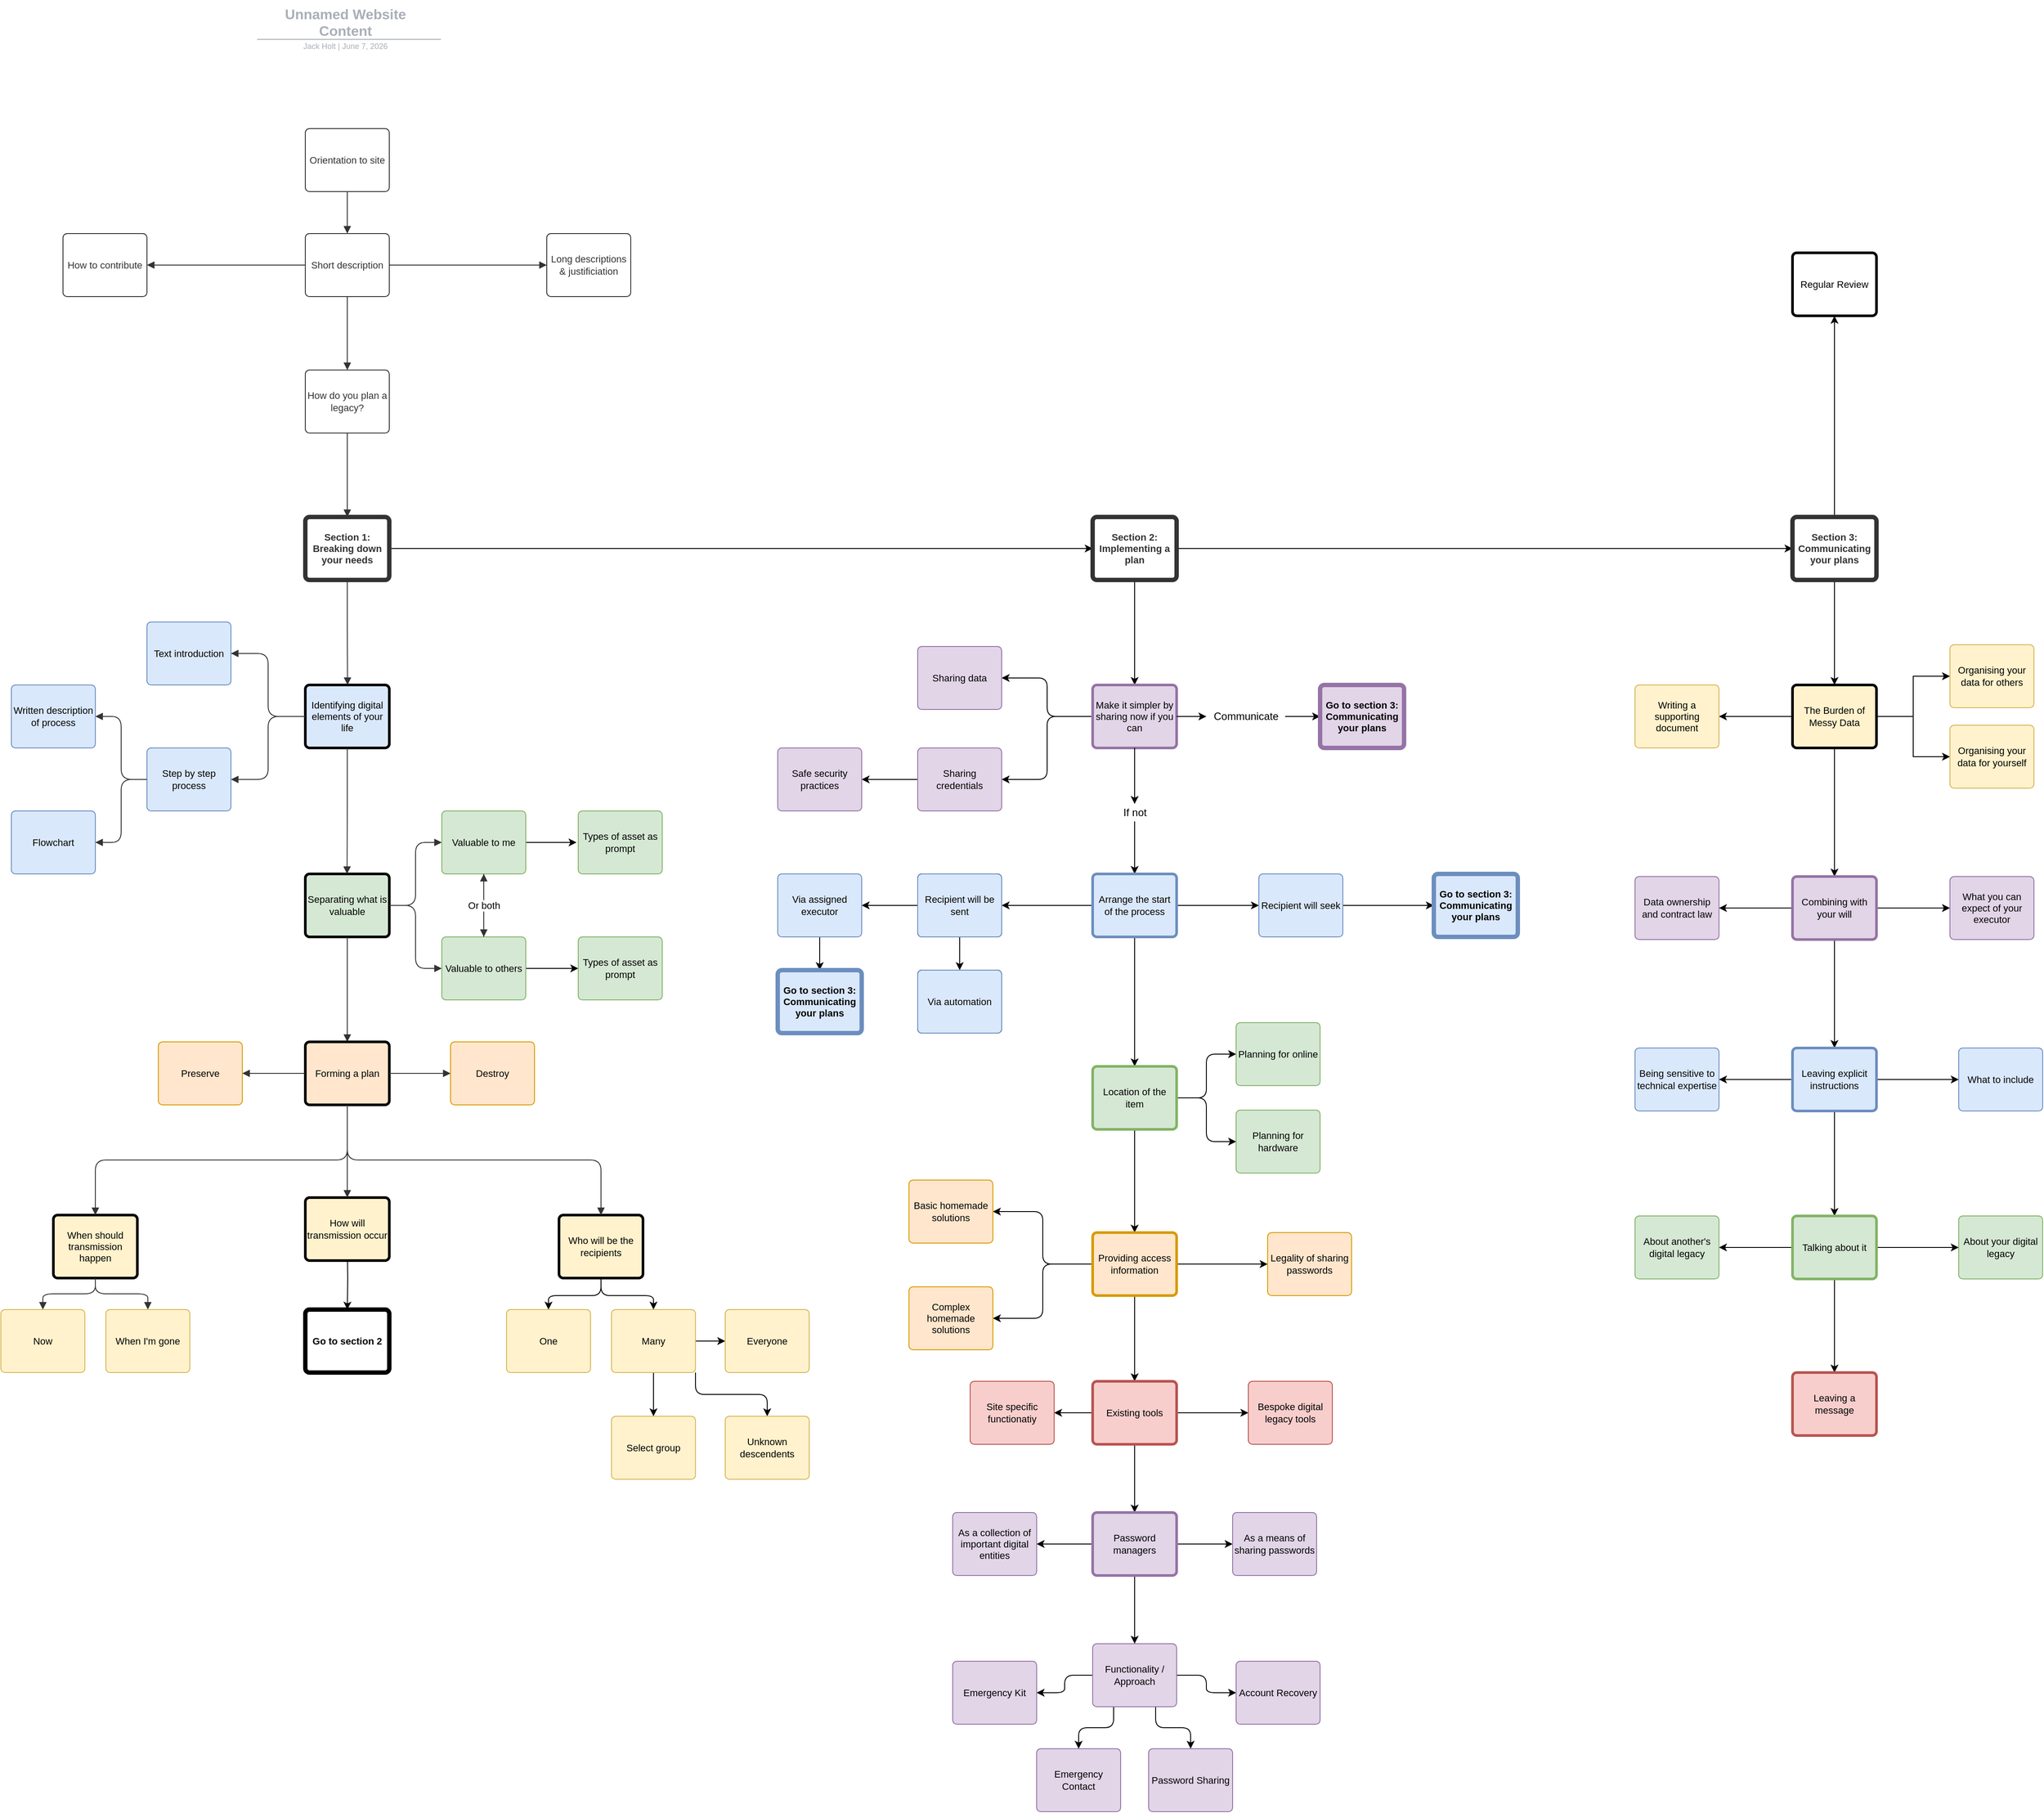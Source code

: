 <mxfile version="12.9.8" type="device"><diagram id="C5RBs43oDa-KdzZeNtuy" name="Page-1"><mxGraphModel dx="2595" dy="1438" grid="1" gridSize="10" guides="1" tooltips="1" connect="1" arrows="1" fold="1" page="1" pageScale="1" pageWidth="1654" pageHeight="2336" math="0" shadow="0"><root><mxCell id="WIyWlLk6GJQsqaUBKTNV-0"/><mxCell id="WIyWlLk6GJQsqaUBKTNV-1" parent="WIyWlLk6GJQsqaUBKTNV-0"/><UserObject label="Unnamed Website&#xA;Content&#xA;" lucidchartObjectId="SuaB0mNpY13K" id="nkguzyy9BV_YK2ta9chs-7"><mxCell style="html=1;whiteSpace=wrap;;fontSize=16;fontColor=#a9afb8;fontStyle=1;align=center;spacingLeft=5.628;spacingRight=9.38;spacingTop=2.68;spacing=2;strokeOpacity=0;fillOpacity=0;rounded=1;absoluteArcSize=1;arcSize=9.6;fillColor=#ffffff;" parent="WIyWlLk6GJQsqaUBKTNV-1" vertex="1"><mxGeometry x="272" y="22" width="512" height="66" as="geometry"/></mxCell></UserObject><UserObject label="" lucidchartObjectId="SuaBUnwJteK4" id="nkguzyy9BV_YK2ta9chs-8"><mxCell style="html=1;jettySize=18;fontSize=11;strokeColor=#a9afb8;strokeOpacity=100;rounded=1;arcSize=16;startArrow=none;;endArrow=none;;" parent="WIyWlLk6GJQsqaUBKTNV-1" edge="1"><mxGeometry width="100" height="100" relative="1" as="geometry"><mxPoint x="425" y="66" as="sourcePoint"/><mxPoint x="635" y="66" as="targetPoint"/></mxGeometry></mxCell></UserObject><UserObject label="Jack Holt  |  %date{mmmm d, yyyy}%" placeholders="1" lucidchartObjectId="SuaBzqFhpa1o" id="nkguzyy9BV_YK2ta9chs-9"><mxCell style="html=1;whiteSpace=wrap;;fontSize=9;fontColor=#a9afb8;align=center;spacingLeft=5.628;spacingRight=9.38;spacingTop=2.68;spacing=2;strokeOpacity=0;fillOpacity=0;rounded=1;absoluteArcSize=1;arcSize=9.6;fillColor=#ffffff;" parent="WIyWlLk6GJQsqaUBKTNV-1" vertex="1"><mxGeometry x="272" y="67" width="512" height="11" as="geometry"/></mxCell></UserObject><UserObject label="Short description" lucidchartObjectId="4hlNj2MUOSbL" id="nkguzyy9BV_YK2ta9chs-10"><mxCell style="html=1;whiteSpace=wrap;;fontSize=11;fontColor=#333333;align=center;spacing=3;strokeColor=#333333;strokeOpacity=100;fillOpacity=100;rounded=1;absoluteArcSize=1;arcSize=9.6;fillColor=#ffffff;" parent="WIyWlLk6GJQsqaUBKTNV-1" vertex="1"><mxGeometry x="480" y="288" width="96" height="72" as="geometry"/></mxCell></UserObject><UserObject label="Orientation to site" lucidchartObjectId="GilNLhlxuh0j" id="nkguzyy9BV_YK2ta9chs-11"><mxCell style="html=1;whiteSpace=wrap;;fontSize=11;fontColor=#333333;align=center;spacing=3;strokeColor=#333333;strokeOpacity=100;fillOpacity=100;rounded=1;absoluteArcSize=1;arcSize=9.6;fillColor=#ffffff;" parent="WIyWlLk6GJQsqaUBKTNV-1" vertex="1"><mxGeometry x="480" y="168" width="96" height="72" as="geometry"/></mxCell></UserObject><UserObject label="Long descriptions &amp; justificiation" lucidchartObjectId="KjlNHWmmsFVc" id="nkguzyy9BV_YK2ta9chs-12"><mxCell style="html=1;whiteSpace=wrap;;fontSize=11;fontColor=#333333;align=center;spacing=3;strokeColor=#333333;strokeOpacity=100;fillOpacity=100;rounded=1;absoluteArcSize=1;arcSize=9.6;fillColor=#ffffff;" parent="WIyWlLk6GJQsqaUBKTNV-1" vertex="1"><mxGeometry x="756" y="288" width="96" height="72" as="geometry"/></mxCell></UserObject><UserObject label="How do you plan a legacy?" lucidchartObjectId="gklNV4jBo90V" id="nkguzyy9BV_YK2ta9chs-13"><mxCell style="html=1;whiteSpace=wrap;;fontSize=11;fontColor=#333333;align=center;spacing=3;strokeColor=#333333;strokeOpacity=100;fillOpacity=100;rounded=1;absoluteArcSize=1;arcSize=9.6;fillColor=#ffffff;" parent="WIyWlLk6GJQsqaUBKTNV-1" vertex="1"><mxGeometry x="480" y="444" width="96" height="72" as="geometry"/></mxCell></UserObject><UserObject label="" lucidchartObjectId="JklNRS2PtG3P" id="nkguzyy9BV_YK2ta9chs-14"><mxCell style="html=1;jettySize=18;fontSize=11;strokeColor=#333333;strokeOpacity=100;rounded=1;arcSize=24;edgeStyle=orthogonalEdgeStyle;startArrow=none;;endArrow=block;endFill=1;;exitX=1.003;exitY=0.5;exitPerimeter=1;entryX=-0.003;entryY=0.5;entryPerimeter=1;" parent="WIyWlLk6GJQsqaUBKTNV-1" source="nkguzyy9BV_YK2ta9chs-10" target="nkguzyy9BV_YK2ta9chs-12" edge="1"><mxGeometry width="100" height="100" relative="1" as="geometry"/></mxCell></UserObject><UserObject label="" lucidchartObjectId="cllNqs1UGmk-" id="nkguzyy9BV_YK2ta9chs-15"><mxCell style="html=1;jettySize=18;fontSize=11;strokeColor=#333333;strokeOpacity=100;rounded=1;arcSize=24;edgeStyle=orthogonalEdgeStyle;startArrow=none;;endArrow=block;endFill=1;;exitX=0.5;exitY=1.004;exitPerimeter=1;entryX=0.5;entryY=-0.004;entryPerimeter=1;" parent="WIyWlLk6GJQsqaUBKTNV-1" source="nkguzyy9BV_YK2ta9chs-10" target="nkguzyy9BV_YK2ta9chs-13" edge="1"><mxGeometry width="100" height="100" relative="1" as="geometry"/></mxCell></UserObject><UserObject label="" lucidchartObjectId="mllNMA-o0liK" id="nkguzyy9BV_YK2ta9chs-16"><mxCell style="html=1;jettySize=18;fontSize=11;strokeColor=#333333;strokeOpacity=100;rounded=1;arcSize=24;edgeStyle=orthogonalEdgeStyle;startArrow=none;;endArrow=block;endFill=1;;exitX=0.5;exitY=1.004;exitPerimeter=1;entryX=0.5;entryY=-0.004;entryPerimeter=1;" parent="WIyWlLk6GJQsqaUBKTNV-1" source="nkguzyy9BV_YK2ta9chs-11" target="nkguzyy9BV_YK2ta9chs-10" edge="1"><mxGeometry width="100" height="100" relative="1" as="geometry"/></mxCell></UserObject><UserObject label="How to contribute" lucidchartObjectId="RllNBz~JAXGT" id="nkguzyy9BV_YK2ta9chs-17"><mxCell style="html=1;whiteSpace=wrap;;fontSize=11;fontColor=#333333;align=center;spacing=3;strokeColor=#333333;strokeOpacity=100;fillOpacity=100;rounded=1;absoluteArcSize=1;arcSize=9.6;fillColor=#ffffff;" parent="WIyWlLk6GJQsqaUBKTNV-1" vertex="1"><mxGeometry x="203" y="288" width="96" height="72" as="geometry"/></mxCell></UserObject><UserObject label="" lucidchartObjectId="6llN7J6FIIJr" id="nkguzyy9BV_YK2ta9chs-18"><mxCell style="html=1;jettySize=18;fontSize=11;strokeColor=#333333;strokeOpacity=100;rounded=1;arcSize=24;edgeStyle=orthogonalEdgeStyle;startArrow=none;;endArrow=block;endFill=1;;exitX=-0.003;exitY=0.5;exitPerimeter=1;entryX=1.003;entryY=0.5;entryPerimeter=1;" parent="WIyWlLk6GJQsqaUBKTNV-1" source="nkguzyy9BV_YK2ta9chs-10" target="nkguzyy9BV_YK2ta9chs-17" edge="1"><mxGeometry width="100" height="100" relative="1" as="geometry"/></mxCell></UserObject><mxCell id="nkguzyy9BV_YK2ta9chs-71" style="edgeStyle=orthogonalEdgeStyle;rounded=1;orthogonalLoop=1;jettySize=auto;html=1;exitX=1;exitY=0.5;exitDx=0;exitDy=0;entryX=0;entryY=0.5;entryDx=0;entryDy=0;" parent="WIyWlLk6GJQsqaUBKTNV-1" source="nkguzyy9BV_YK2ta9chs-19" target="nkguzyy9BV_YK2ta9chs-70" edge="1"><mxGeometry relative="1" as="geometry"/></mxCell><UserObject label="Section 1: Breaking down your needs" lucidchartObjectId="BmlNYv4co3nC" id="nkguzyy9BV_YK2ta9chs-19"><mxCell style="html=1;whiteSpace=wrap;;fontSize=11;fontColor=#333333;align=center;spacing=3;strokeColor=#333333;strokeOpacity=100;fillOpacity=100;rounded=1;absoluteArcSize=1;arcSize=9.6;fillColor=#ffffff;fontStyle=1;strokeWidth=5;" parent="WIyWlLk6GJQsqaUBKTNV-1" vertex="1"><mxGeometry x="480" y="612" width="96" height="72" as="geometry"/></mxCell></UserObject><UserObject label="" lucidchartObjectId="VmlN-X_-Z9Kf" id="nkguzyy9BV_YK2ta9chs-20"><mxCell style="html=1;jettySize=18;fontSize=11;strokeColor=#333333;strokeOpacity=100;rounded=1;arcSize=24;edgeStyle=orthogonalEdgeStyle;startArrow=none;;endArrow=block;endFill=1;;exitX=0.5;exitY=1.004;exitPerimeter=1;entryX=0.5;entryY=-0.004;entryPerimeter=1;" parent="WIyWlLk6GJQsqaUBKTNV-1" source="nkguzyy9BV_YK2ta9chs-13" target="nkguzyy9BV_YK2ta9chs-19" edge="1"><mxGeometry width="100" height="100" relative="1" as="geometry"/></mxCell></UserObject><UserObject label="Identifying digital elements of your life" lucidchartObjectId="6olNGp9mJpSU" id="nkguzyy9BV_YK2ta9chs-21"><mxCell style="html=1;whiteSpace=wrap;;fontSize=11;align=center;spacing=3;strokeColor=#000000;strokeOpacity=100;fillOpacity=100;rounded=1;absoluteArcSize=1;arcSize=9.6;fillColor=#dae8fc;strokeWidth=3;" parent="WIyWlLk6GJQsqaUBKTNV-1" vertex="1"><mxGeometry x="480" y="804" width="96" height="72" as="geometry"/></mxCell></UserObject><UserObject label="Text introduction" lucidchartObjectId="krlNUIYQ3EWK" id="nkguzyy9BV_YK2ta9chs-22"><mxCell style="html=1;whiteSpace=wrap;;fontSize=11;align=center;spacing=3;strokeColor=#6c8ebf;strokeOpacity=100;fillOpacity=100;rounded=1;absoluteArcSize=1;arcSize=9.6;fillColor=#dae8fc;" parent="WIyWlLk6GJQsqaUBKTNV-1" vertex="1"><mxGeometry x="299" y="732" width="96" height="72" as="geometry"/></mxCell></UserObject><UserObject label="" lucidchartObjectId="yrlNxF5m0Jvb" id="nkguzyy9BV_YK2ta9chs-23"><mxCell style="html=1;jettySize=18;fontSize=11;strokeColor=#333333;strokeOpacity=100;rounded=1;arcSize=24;edgeStyle=orthogonalEdgeStyle;startArrow=none;;endArrow=block;endFill=1;;exitX=-0.003;exitY=0.5;exitPerimeter=1;entryX=1.003;entryY=0.5;entryPerimeter=1;" parent="WIyWlLk6GJQsqaUBKTNV-1" source="nkguzyy9BV_YK2ta9chs-21" target="nkguzyy9BV_YK2ta9chs-22" edge="1"><mxGeometry width="100" height="100" relative="1" as="geometry"/></mxCell></UserObject><UserObject label="" lucidchartObjectId="oslNlwTA5mA4" id="nkguzyy9BV_YK2ta9chs-24"><mxCell style="html=1;jettySize=18;fontSize=11;strokeColor=#333333;strokeOpacity=100;rounded=1;arcSize=24;edgeStyle=orthogonalEdgeStyle;startArrow=none;;endArrow=block;endFill=1;;exitX=0.5;exitY=1.004;exitPerimeter=1;entryX=0.503;entryY=-0.004;entryPerimeter=1;" parent="WIyWlLk6GJQsqaUBKTNV-1" source="nkguzyy9BV_YK2ta9chs-19" target="nkguzyy9BV_YK2ta9chs-21" edge="1"><mxGeometry width="100" height="100" relative="1" as="geometry"/></mxCell></UserObject><UserObject label="Step by step process" lucidchartObjectId="NslNOGwUxXsW" id="nkguzyy9BV_YK2ta9chs-25"><mxCell style="html=1;whiteSpace=wrap;;fontSize=11;align=center;spacing=3;strokeColor=#6c8ebf;strokeOpacity=100;fillOpacity=100;rounded=1;absoluteArcSize=1;arcSize=9.6;fillColor=#dae8fc;" parent="WIyWlLk6GJQsqaUBKTNV-1" vertex="1"><mxGeometry x="299" y="876" width="96" height="72" as="geometry"/></mxCell></UserObject><UserObject label="" lucidchartObjectId="atlN7hsaP_do" id="nkguzyy9BV_YK2ta9chs-26"><mxCell style="html=1;jettySize=18;fontSize=11;strokeColor=#333333;strokeOpacity=100;rounded=1;arcSize=24;edgeStyle=orthogonalEdgeStyle;startArrow=none;;endArrow=block;endFill=1;;exitX=-0.003;exitY=0.5;exitPerimeter=1;entryX=1.003;entryY=0.5;entryPerimeter=1;" parent="WIyWlLk6GJQsqaUBKTNV-1" source="nkguzyy9BV_YK2ta9chs-21" target="nkguzyy9BV_YK2ta9chs-25" edge="1"><mxGeometry width="100" height="100" relative="1" as="geometry"/></mxCell></UserObject><UserObject label="Written description of process" lucidchartObjectId="stlNP7fcbK-t" id="nkguzyy9BV_YK2ta9chs-27"><mxCell style="html=1;whiteSpace=wrap;;fontSize=11;align=center;spacing=3;strokeColor=#6c8ebf;strokeOpacity=100;fillOpacity=100;rounded=1;absoluteArcSize=1;arcSize=9.6;fillColor=#dae8fc;" parent="WIyWlLk6GJQsqaUBKTNV-1" vertex="1"><mxGeometry x="144" y="804" width="96" height="72" as="geometry"/></mxCell></UserObject><UserObject label="Flowchart" lucidchartObjectId="YtlNjBNuM-Z0" id="nkguzyy9BV_YK2ta9chs-28"><mxCell style="html=1;whiteSpace=wrap;;fontSize=11;align=center;spacing=3;strokeColor=#6c8ebf;strokeOpacity=100;fillOpacity=100;rounded=1;absoluteArcSize=1;arcSize=9.6;fillColor=#dae8fc;" parent="WIyWlLk6GJQsqaUBKTNV-1" vertex="1"><mxGeometry x="144" y="948" width="96" height="72" as="geometry"/></mxCell></UserObject><UserObject label="" lucidchartObjectId="6tlNVn2AH6U4" id="nkguzyy9BV_YK2ta9chs-29"><mxCell style="html=1;jettySize=18;fontSize=11;strokeColor=#333333;strokeOpacity=100;rounded=1;arcSize=24;edgeStyle=orthogonalEdgeStyle;startArrow=none;;endArrow=block;endFill=1;;exitX=-0.003;exitY=0.5;exitPerimeter=1;entryX=1.003;entryY=0.5;entryPerimeter=1;" parent="WIyWlLk6GJQsqaUBKTNV-1" source="nkguzyy9BV_YK2ta9chs-25" target="nkguzyy9BV_YK2ta9chs-27" edge="1"><mxGeometry width="100" height="100" relative="1" as="geometry"/></mxCell></UserObject><UserObject label="" lucidchartObjectId="-tlN0y_6vJRV" id="nkguzyy9BV_YK2ta9chs-30"><mxCell style="html=1;jettySize=18;fontSize=11;strokeColor=#333333;strokeOpacity=100;rounded=1;arcSize=24;edgeStyle=orthogonalEdgeStyle;startArrow=none;;endArrow=block;endFill=1;;exitX=-0.003;exitY=0.5;exitPerimeter=1;entryX=1.003;entryY=0.5;entryPerimeter=1;" parent="WIyWlLk6GJQsqaUBKTNV-1" source="nkguzyy9BV_YK2ta9chs-25" target="nkguzyy9BV_YK2ta9chs-28" edge="1"><mxGeometry width="100" height="100" relative="1" as="geometry"/></mxCell></UserObject><UserObject label="Separating what is valuable" lucidchartObjectId="tulNm.w2XDfw" id="nkguzyy9BV_YK2ta9chs-31"><mxCell style="html=1;whiteSpace=wrap;;fontSize=11;align=center;spacing=3;strokeColor=#000000;strokeOpacity=100;fillOpacity=100;rounded=1;absoluteArcSize=1;arcSize=9.6;fillColor=#d5e8d4;strokeWidth=3;" parent="WIyWlLk6GJQsqaUBKTNV-1" vertex="1"><mxGeometry x="480" y="1020" width="96" height="72" as="geometry"/></mxCell></UserObject><UserObject label="" lucidchartObjectId="wulNSdObY1-8" id="nkguzyy9BV_YK2ta9chs-32"><mxCell style="html=1;jettySize=18;fontSize=11;strokeColor=#333333;strokeOpacity=100;rounded=1;arcSize=24;edgeStyle=orthogonalEdgeStyle;startArrow=none;;endArrow=block;endFill=1;;exitX=0.5;exitY=1.004;exitPerimeter=1;entryX=0.497;entryY=-0.004;entryPerimeter=1;" parent="WIyWlLk6GJQsqaUBKTNV-1" source="nkguzyy9BV_YK2ta9chs-21" target="nkguzyy9BV_YK2ta9chs-31" edge="1"><mxGeometry width="100" height="100" relative="1" as="geometry"/></mxCell></UserObject><mxCell id="nkguzyy9BV_YK2ta9chs-72" style="edgeStyle=orthogonalEdgeStyle;rounded=1;orthogonalLoop=1;jettySize=auto;html=1;exitX=1;exitY=0.5;exitDx=0;exitDy=0;" parent="WIyWlLk6GJQsqaUBKTNV-1" source="nkguzyy9BV_YK2ta9chs-33" edge="1"><mxGeometry relative="1" as="geometry"><mxPoint x="790" y="984" as="targetPoint"/></mxGeometry></mxCell><UserObject label="Valuable to me" lucidchartObjectId="_ulNqINPTIA8" id="nkguzyy9BV_YK2ta9chs-33"><mxCell style="html=1;whiteSpace=wrap;;fontSize=11;align=center;spacing=3;strokeColor=#82b366;strokeOpacity=100;fillOpacity=100;rounded=1;absoluteArcSize=1;arcSize=9.6;fillColor=#d5e8d4;" parent="WIyWlLk6GJQsqaUBKTNV-1" vertex="1"><mxGeometry x="636" y="948" width="96" height="72" as="geometry"/></mxCell></UserObject><mxCell id="nkguzyy9BV_YK2ta9chs-73" style="edgeStyle=orthogonalEdgeStyle;rounded=1;orthogonalLoop=1;jettySize=auto;html=1;exitX=1;exitY=0.5;exitDx=0;exitDy=0;entryX=0;entryY=0.5;entryDx=0;entryDy=0;" parent="WIyWlLk6GJQsqaUBKTNV-1" source="nkguzyy9BV_YK2ta9chs-34" target="nkguzyy9BV_YK2ta9chs-46" edge="1"><mxGeometry relative="1" as="geometry"/></mxCell><UserObject label="Valuable to others" lucidchartObjectId="lvlNDl1Imj-u" id="nkguzyy9BV_YK2ta9chs-34"><mxCell style="html=1;whiteSpace=wrap;;fontSize=11;align=center;spacing=3;strokeColor=#82b366;strokeOpacity=100;fillOpacity=100;rounded=1;absoluteArcSize=1;arcSize=9.6;fillColor=#d5e8d4;" parent="WIyWlLk6GJQsqaUBKTNV-1" vertex="1"><mxGeometry x="636" y="1092" width="96" height="72" as="geometry"/></mxCell></UserObject><UserObject label="" lucidchartObjectId="6PlNjo_ER~3_" id="nkguzyy9BV_YK2ta9chs-35"><mxCell style="html=1;jettySize=18;fontSize=11;strokeColor=#333333;strokeOpacity=100;rounded=1;arcSize=24;edgeStyle=orthogonalEdgeStyle;startArrow=none;;endArrow=block;endFill=1;;exitX=1.003;exitY=0.5;exitPerimeter=1;entryX=-0.003;entryY=0.5;entryPerimeter=1;" parent="WIyWlLk6GJQsqaUBKTNV-1" source="nkguzyy9BV_YK2ta9chs-31" target="nkguzyy9BV_YK2ta9chs-33" edge="1"><mxGeometry width="100" height="100" relative="1" as="geometry"/></mxCell></UserObject><UserObject label="" lucidchartObjectId="9PlNRm3ealY0" id="nkguzyy9BV_YK2ta9chs-36"><mxCell style="html=1;jettySize=18;fontSize=11;strokeColor=#333333;strokeOpacity=100;rounded=1;arcSize=24;edgeStyle=orthogonalEdgeStyle;startArrow=none;;endArrow=block;endFill=1;;exitX=1.003;exitY=0.5;exitPerimeter=1;entryX=-0.003;entryY=0.5;entryPerimeter=1;" parent="WIyWlLk6GJQsqaUBKTNV-1" source="nkguzyy9BV_YK2ta9chs-31" target="nkguzyy9BV_YK2ta9chs-34" edge="1"><mxGeometry width="100" height="100" relative="1" as="geometry"/></mxCell></UserObject><UserObject label="" lucidchartObjectId="dQlN6UU4HRgr" id="nkguzyy9BV_YK2ta9chs-37"><mxCell style="html=1;jettySize=18;fontSize=11;strokeColor=#333333;strokeOpacity=100;rounded=1;arcSize=24;edgeStyle=orthogonalEdgeStyle;startArrow=none;;endArrow=block;endFill=1;;exitX=0.5;exitY=1.004;exitPerimeter=1;entryX=0.5;entryY=-0.004;entryPerimeter=1;" parent="WIyWlLk6GJQsqaUBKTNV-1" source="nkguzyy9BV_YK2ta9chs-33" target="nkguzyy9BV_YK2ta9chs-34" edge="1"><mxGeometry width="100" height="100" relative="1" as="geometry"/></mxCell></UserObject><UserObject label="" lucidchartObjectId="fQlNhivTP56b" id="nkguzyy9BV_YK2ta9chs-38"><mxCell style="html=1;jettySize=18;fontSize=11;strokeColor=#333333;strokeOpacity=100;rounded=1;arcSize=24;edgeStyle=orthogonalEdgeStyle;startArrow=none;;endArrow=block;endFill=1;;exitX=0.5;exitY=-0.004;exitPerimeter=1;entryX=0.5;entryY=1.004;entryPerimeter=1;" parent="WIyWlLk6GJQsqaUBKTNV-1" source="nkguzyy9BV_YK2ta9chs-34" target="nkguzyy9BV_YK2ta9chs-33" edge="1"><mxGeometry width="100" height="100" relative="1" as="geometry"/></mxCell></UserObject><mxCell id="nkguzyy9BV_YK2ta9chs-39" value="Or both" style="text;html=1;resizable=0;labelBackgroundColor=#ffffff;align=center;verticalAlign=middle;fontColor=333333ff;;fontSize=11;" parent="nkguzyy9BV_YK2ta9chs-38" vertex="1"><mxGeometry relative="1" as="geometry"/></mxCell><UserObject label="" lucidchartObjectId="XQlNCaKVjIIU" id="nkguzyy9BV_YK2ta9chs-40"><mxCell style="html=1;jettySize=18;fontSize=11;strokeColor=#333333;strokeOpacity=100;rounded=1;arcSize=24;edgeStyle=orthogonalEdgeStyle;startArrow=none;;endArrow=block;endFill=1;;exitX=0.5;exitY=1.004;exitPerimeter=1;entryX=0.5;entryY=-0.004;entryPerimeter=1;" parent="WIyWlLk6GJQsqaUBKTNV-1" source="nkguzyy9BV_YK2ta9chs-31" target="nkguzyy9BV_YK2ta9chs-41" edge="1"><mxGeometry width="100" height="100" relative="1" as="geometry"/></mxCell></UserObject><UserObject label="Forming a plan" lucidchartObjectId="0QlNcJ6NIlKz" id="nkguzyy9BV_YK2ta9chs-41"><mxCell style="html=1;whiteSpace=wrap;;fontSize=11;align=center;spacing=3;strokeColor=#000000;strokeOpacity=100;fillOpacity=100;rounded=1;absoluteArcSize=1;arcSize=9.6;fillColor=#ffe6cc;strokeWidth=3;" parent="WIyWlLk6GJQsqaUBKTNV-1" vertex="1"><mxGeometry x="480" y="1212" width="96" height="72" as="geometry"/></mxCell></UserObject><UserObject label="When should transmission happen" lucidchartObjectId="YRlN6si7DHW6" id="nkguzyy9BV_YK2ta9chs-42"><mxCell style="html=1;whiteSpace=wrap;;fontSize=11;align=center;spacing=3;strokeColor=#000000;strokeOpacity=100;fillOpacity=100;rounded=1;absoluteArcSize=1;arcSize=9.6;fillColor=#fff2cc;strokeWidth=3;" parent="WIyWlLk6GJQsqaUBKTNV-1" vertex="1"><mxGeometry x="192" y="1410" width="96" height="72" as="geometry"/></mxCell></UserObject><mxCell id="nkguzyy9BV_YK2ta9chs-59" style="edgeStyle=orthogonalEdgeStyle;rounded=0;orthogonalLoop=1;jettySize=auto;html=1;exitX=0.5;exitY=1;exitDx=0;exitDy=0;entryX=0.5;entryY=0;entryDx=0;entryDy=0;" parent="WIyWlLk6GJQsqaUBKTNV-1" target="nkguzyy9BV_YK2ta9chs-58" edge="1"><mxGeometry relative="1" as="geometry"><mxPoint x="528" y="1446" as="sourcePoint"/></mxGeometry></mxCell><UserObject label="How will transmission occur" lucidchartObjectId="7RlN1TbhYNst" id="nkguzyy9BV_YK2ta9chs-43"><mxCell style="html=1;whiteSpace=wrap;;fontSize=11;align=center;spacing=3;strokeColor=#000000;strokeOpacity=100;fillOpacity=100;rounded=1;absoluteArcSize=1;arcSize=9.6;fillColor=#fff2cc;strokeWidth=3;" parent="WIyWlLk6GJQsqaUBKTNV-1" vertex="1"><mxGeometry x="480" y="1390" width="96" height="72" as="geometry"/></mxCell></UserObject><mxCell id="nkguzyy9BV_YK2ta9chs-67" style="edgeStyle=orthogonalEdgeStyle;rounded=1;orthogonalLoop=1;jettySize=auto;html=1;exitX=0.5;exitY=1;exitDx=0;exitDy=0;entryX=0.5;entryY=0;entryDx=0;entryDy=0;" parent="WIyWlLk6GJQsqaUBKTNV-1" source="nkguzyy9BV_YK2ta9chs-44" target="nkguzyy9BV_YK2ta9chs-62" edge="1"><mxGeometry relative="1" as="geometry"/></mxCell><mxCell id="nkguzyy9BV_YK2ta9chs-69" style="edgeStyle=orthogonalEdgeStyle;rounded=1;orthogonalLoop=1;jettySize=auto;html=1;exitX=0.5;exitY=1;exitDx=0;exitDy=0;entryX=0.5;entryY=0;entryDx=0;entryDy=0;" parent="WIyWlLk6GJQsqaUBKTNV-1" source="nkguzyy9BV_YK2ta9chs-44" target="nkguzyy9BV_YK2ta9chs-66" edge="1"><mxGeometry relative="1" as="geometry"/></mxCell><UserObject label="Who will be the recipients" lucidchartObjectId="jSlN7Tk-9hnZ" id="nkguzyy9BV_YK2ta9chs-44"><mxCell style="html=1;whiteSpace=wrap;;fontSize=11;align=center;spacing=3;strokeColor=#000000;strokeOpacity=100;fillOpacity=100;rounded=1;absoluteArcSize=1;arcSize=9.6;fillColor=#fff2cc;strokeWidth=3;" parent="WIyWlLk6GJQsqaUBKTNV-1" vertex="1"><mxGeometry x="770" y="1410" width="96" height="72" as="geometry"/></mxCell></UserObject><UserObject label="Types of asset as prompt" lucidchartObjectId="cTlNFfzESb97" id="nkguzyy9BV_YK2ta9chs-45"><mxCell style="html=1;whiteSpace=wrap;;fontSize=11;align=center;spacing=3;strokeColor=#82b366;strokeOpacity=100;fillOpacity=100;rounded=1;absoluteArcSize=1;arcSize=9.6;fillColor=#d5e8d4;" parent="WIyWlLk6GJQsqaUBKTNV-1" vertex="1"><mxGeometry x="792" y="948" width="96" height="72" as="geometry"/></mxCell></UserObject><UserObject label="Types of asset as prompt" lucidchartObjectId="xTlNKjPIFcT-" id="nkguzyy9BV_YK2ta9chs-46"><mxCell style="html=1;whiteSpace=wrap;;fontSize=11;align=center;spacing=3;strokeColor=#82b366;strokeOpacity=100;fillOpacity=100;rounded=1;absoluteArcSize=1;arcSize=9.6;fillColor=#d5e8d4;" parent="WIyWlLk6GJQsqaUBKTNV-1" vertex="1"><mxGeometry x="792" y="1092" width="96" height="72" as="geometry"/></mxCell></UserObject><UserObject label="Preserve" lucidchartObjectId="6TlN-RbqDzmc" id="nkguzyy9BV_YK2ta9chs-47"><mxCell style="html=1;whiteSpace=wrap;;fontSize=11;align=center;spacing=3;strokeColor=#d79b00;strokeOpacity=100;fillOpacity=100;rounded=1;absoluteArcSize=1;arcSize=9.6;fillColor=#ffe6cc;" parent="WIyWlLk6GJQsqaUBKTNV-1" vertex="1"><mxGeometry x="312" y="1212" width="96" height="72" as="geometry"/></mxCell></UserObject><UserObject label="Destroy" lucidchartObjectId="~TlNQGh-CKLQ" id="nkguzyy9BV_YK2ta9chs-48"><mxCell style="html=1;whiteSpace=wrap;;fontSize=11;align=center;spacing=3;strokeColor=#d79b00;strokeOpacity=100;fillOpacity=100;rounded=1;absoluteArcSize=1;arcSize=9.6;fillColor=#ffe6cc;" parent="WIyWlLk6GJQsqaUBKTNV-1" vertex="1"><mxGeometry x="646" y="1212" width="96" height="72" as="geometry"/></mxCell></UserObject><UserObject label="" lucidchartObjectId="fUlN4KHXAP9m" id="nkguzyy9BV_YK2ta9chs-49"><mxCell style="html=1;jettySize=18;fontSize=11;strokeColor=#333333;strokeOpacity=100;rounded=1;arcSize=24;edgeStyle=orthogonalEdgeStyle;startArrow=none;;endArrow=block;endFill=1;;exitX=-0.003;exitY=0.5;exitPerimeter=1;entryX=1.003;entryY=0.5;entryPerimeter=1;" parent="WIyWlLk6GJQsqaUBKTNV-1" source="nkguzyy9BV_YK2ta9chs-41" target="nkguzyy9BV_YK2ta9chs-47" edge="1"><mxGeometry width="100" height="100" relative="1" as="geometry"/></mxCell></UserObject><UserObject label="" lucidchartObjectId="hUlNUurckjnr" id="nkguzyy9BV_YK2ta9chs-50"><mxCell style="html=1;jettySize=18;fontSize=11;strokeColor=#333333;strokeOpacity=100;rounded=1;arcSize=24;edgeStyle=orthogonalEdgeStyle;startArrow=none;;endArrow=block;endFill=1;;exitX=1.003;exitY=0.5;exitPerimeter=1;entryX=-0.003;entryY=0.5;entryPerimeter=1;" parent="WIyWlLk6GJQsqaUBKTNV-1" source="nkguzyy9BV_YK2ta9chs-41" target="nkguzyy9BV_YK2ta9chs-48" edge="1"><mxGeometry width="100" height="100" relative="1" as="geometry"/></mxCell></UserObject><UserObject label="" lucidchartObjectId="tUlNfvJ-mPf2" id="nkguzyy9BV_YK2ta9chs-51"><mxCell style="html=1;jettySize=18;fontSize=11;strokeColor=#333333;strokeOpacity=100;rounded=1;arcSize=24;edgeStyle=orthogonalEdgeStyle;startArrow=none;;endArrow=block;endFill=1;;exitX=0.5;exitY=1.004;exitPerimeter=1;entryX=0.5;entryY=-0.004;entryPerimeter=1;" parent="WIyWlLk6GJQsqaUBKTNV-1" source="nkguzyy9BV_YK2ta9chs-41" target="nkguzyy9BV_YK2ta9chs-42" edge="1"><mxGeometry width="100" height="100" relative="1" as="geometry"/></mxCell></UserObject><UserObject label="" lucidchartObjectId="yUlNID5QO.rl" id="nkguzyy9BV_YK2ta9chs-52"><mxCell style="html=1;jettySize=18;fontSize=11;strokeColor=#333333;strokeOpacity=100;rounded=1;arcSize=24;edgeStyle=orthogonalEdgeStyle;startArrow=none;;endArrow=block;endFill=1;;exitX=0.5;exitY=1.004;exitPerimeter=1;entryX=0.5;entryY=-0.004;entryPerimeter=1;" parent="WIyWlLk6GJQsqaUBKTNV-1" source="nkguzyy9BV_YK2ta9chs-41" target="nkguzyy9BV_YK2ta9chs-43" edge="1"><mxGeometry width="100" height="100" relative="1" as="geometry"/></mxCell></UserObject><UserObject label="" lucidchartObjectId="AUlNZ3EphOXp" id="nkguzyy9BV_YK2ta9chs-53"><mxCell style="html=1;jettySize=18;fontSize=11;strokeColor=#333333;strokeOpacity=100;rounded=1;arcSize=24;edgeStyle=orthogonalEdgeStyle;startArrow=none;;endArrow=block;endFill=1;;exitX=0.5;exitY=1.004;exitPerimeter=1;entryX=0.5;entryY=-0.004;entryPerimeter=1;" parent="WIyWlLk6GJQsqaUBKTNV-1" source="nkguzyy9BV_YK2ta9chs-41" target="nkguzyy9BV_YK2ta9chs-44" edge="1"><mxGeometry width="100" height="100" relative="1" as="geometry"/></mxCell></UserObject><UserObject label="Now" lucidchartObjectId="gVlNPw6tA3RF" id="nkguzyy9BV_YK2ta9chs-54"><mxCell style="html=1;whiteSpace=wrap;;fontSize=11;align=center;spacing=3;strokeColor=#d6b656;strokeOpacity=100;fillOpacity=100;rounded=1;absoluteArcSize=1;arcSize=9.6;fillColor=#fff2cc;" parent="WIyWlLk6GJQsqaUBKTNV-1" vertex="1"><mxGeometry x="132" y="1518" width="96" height="72" as="geometry"/></mxCell></UserObject><UserObject label="When I'm gone" lucidchartObjectId="lVlN1K01Ge0L" id="nkguzyy9BV_YK2ta9chs-55"><mxCell style="html=1;whiteSpace=wrap;;fontSize=11;align=center;spacing=3;strokeColor=#d6b656;strokeOpacity=100;fillOpacity=100;rounded=1;absoluteArcSize=1;arcSize=9.6;fillColor=#fff2cc;" parent="WIyWlLk6GJQsqaUBKTNV-1" vertex="1"><mxGeometry x="252" y="1518" width="96" height="72" as="geometry"/></mxCell></UserObject><UserObject label="" lucidchartObjectId="sVlN.edCeDj4" id="nkguzyy9BV_YK2ta9chs-56"><mxCell style="html=1;jettySize=18;fontSize=11;strokeColor=#333333;strokeOpacity=100;rounded=1;arcSize=24;edgeStyle=orthogonalEdgeStyle;startArrow=none;;endArrow=block;endFill=1;;exitX=0.5;exitY=1.004;exitPerimeter=1;entryX=0.5;entryY=-0.004;entryPerimeter=1;" parent="WIyWlLk6GJQsqaUBKTNV-1" source="nkguzyy9BV_YK2ta9chs-42" target="nkguzyy9BV_YK2ta9chs-54" edge="1"><mxGeometry width="100" height="100" relative="1" as="geometry"/></mxCell></UserObject><UserObject label="" lucidchartObjectId="DVlNvxtDKD5J" id="nkguzyy9BV_YK2ta9chs-57"><mxCell style="html=1;jettySize=18;fontSize=11;strokeColor=#333333;strokeOpacity=100;rounded=1;arcSize=24;edgeStyle=orthogonalEdgeStyle;startArrow=none;;endArrow=block;endFill=1;;exitX=0.5;exitY=1.004;exitPerimeter=1;entryX=0.5;entryY=-0.004;entryPerimeter=1;" parent="WIyWlLk6GJQsqaUBKTNV-1" source="nkguzyy9BV_YK2ta9chs-42" target="nkguzyy9BV_YK2ta9chs-55" edge="1"><mxGeometry width="100" height="100" relative="1" as="geometry"/></mxCell></UserObject><UserObject label="Go to section 2" lucidchartObjectId="7VlNVL5.jpgk" id="nkguzyy9BV_YK2ta9chs-58"><mxCell style="html=1;whiteSpace=wrap;;fontSize=11;align=center;spacing=3;strokeOpacity=100;fillOpacity=100;rounded=1;absoluteArcSize=1;arcSize=9.6;shadow=0;comic=0;glass=0;strokeWidth=5;fontStyle=1" parent="WIyWlLk6GJQsqaUBKTNV-1" vertex="1"><mxGeometry x="480" y="1518" width="96" height="72" as="geometry"/></mxCell></UserObject><UserObject label="One" lucidchartObjectId="jSlN7Tk-9hnZ" id="nkguzyy9BV_YK2ta9chs-62"><mxCell style="html=1;whiteSpace=wrap;;fontSize=11;align=center;spacing=3;strokeColor=#d6b656;strokeOpacity=100;fillOpacity=100;rounded=1;absoluteArcSize=1;arcSize=9.6;fillColor=#fff2cc;" parent="WIyWlLk6GJQsqaUBKTNV-1" vertex="1"><mxGeometry x="710" y="1518" width="96" height="72" as="geometry"/></mxCell></UserObject><mxCell id="nkguzyy9BV_YK2ta9chs-88" style="edgeStyle=orthogonalEdgeStyle;rounded=1;orthogonalLoop=1;jettySize=auto;html=1;exitX=0.5;exitY=1;exitDx=0;exitDy=0;entryX=0.5;entryY=0;entryDx=0;entryDy=0;" parent="WIyWlLk6GJQsqaUBKTNV-1" source="nkguzyy9BV_YK2ta9chs-66" target="nkguzyy9BV_YK2ta9chs-85" edge="1"><mxGeometry relative="1" as="geometry"/></mxCell><mxCell id="nkguzyy9BV_YK2ta9chs-89" style="edgeStyle=orthogonalEdgeStyle;rounded=1;orthogonalLoop=1;jettySize=auto;html=1;exitX=1;exitY=0.5;exitDx=0;exitDy=0;entryX=0;entryY=0.5;entryDx=0;entryDy=0;" parent="WIyWlLk6GJQsqaUBKTNV-1" source="nkguzyy9BV_YK2ta9chs-66" target="nkguzyy9BV_YK2ta9chs-87" edge="1"><mxGeometry relative="1" as="geometry"/></mxCell><mxCell id="nkguzyy9BV_YK2ta9chs-90" style="edgeStyle=orthogonalEdgeStyle;rounded=1;orthogonalLoop=1;jettySize=auto;html=1;exitX=1;exitY=1;exitDx=0;exitDy=0;entryX=0.5;entryY=0;entryDx=0;entryDy=0;" parent="WIyWlLk6GJQsqaUBKTNV-1" source="nkguzyy9BV_YK2ta9chs-66" target="nkguzyy9BV_YK2ta9chs-86" edge="1"><mxGeometry relative="1" as="geometry"/></mxCell><UserObject label="Many" lucidchartObjectId="jSlN7Tk-9hnZ" id="nkguzyy9BV_YK2ta9chs-66"><mxCell style="html=1;whiteSpace=wrap;;fontSize=11;align=center;spacing=3;strokeColor=#d6b656;strokeOpacity=100;fillOpacity=100;rounded=1;absoluteArcSize=1;arcSize=9.6;fillColor=#fff2cc;" parent="WIyWlLk6GJQsqaUBKTNV-1" vertex="1"><mxGeometry x="830" y="1518" width="96" height="72" as="geometry"/></mxCell></UserObject><mxCell id="nkguzyy9BV_YK2ta9chs-75" style="edgeStyle=orthogonalEdgeStyle;rounded=1;orthogonalLoop=1;jettySize=auto;html=1;exitX=1;exitY=0.5;exitDx=0;exitDy=0;entryX=0;entryY=0.5;entryDx=0;entryDy=0;" parent="WIyWlLk6GJQsqaUBKTNV-1" source="nkguzyy9BV_YK2ta9chs-70" target="nkguzyy9BV_YK2ta9chs-74" edge="1"><mxGeometry relative="1" as="geometry"/></mxCell><mxCell id="nkguzyy9BV_YK2ta9chs-99" style="edgeStyle=orthogonalEdgeStyle;rounded=1;orthogonalLoop=1;jettySize=auto;html=1;exitX=0.5;exitY=1;exitDx=0;exitDy=0;entryX=0.5;entryY=0;entryDx=0;entryDy=0;" parent="WIyWlLk6GJQsqaUBKTNV-1" source="nkguzyy9BV_YK2ta9chs-70" target="nkguzyy9BV_YK2ta9chs-82" edge="1"><mxGeometry relative="1" as="geometry"/></mxCell><UserObject label="Section 2: Implementing a plan" lucidchartObjectId="BmlNYv4co3nC" id="nkguzyy9BV_YK2ta9chs-70"><mxCell style="html=1;whiteSpace=wrap;;fontSize=11;fontColor=#333333;align=center;spacing=3;strokeColor=#333333;strokeOpacity=100;fillOpacity=100;rounded=1;absoluteArcSize=1;arcSize=9.6;fillColor=#ffffff;fontStyle=1;strokeWidth=5;" parent="WIyWlLk6GJQsqaUBKTNV-1" vertex="1"><mxGeometry x="1380" y="612" width="96" height="72" as="geometry"/></mxCell></UserObject><mxCell id="hUD1LOuwChS91blpR-zH-8" style="edgeStyle=orthogonalEdgeStyle;rounded=0;orthogonalLoop=1;jettySize=auto;html=1;exitX=0.5;exitY=1;exitDx=0;exitDy=0;entryX=0.5;entryY=0;entryDx=0;entryDy=0;" edge="1" parent="WIyWlLk6GJQsqaUBKTNV-1" source="nkguzyy9BV_YK2ta9chs-74" target="hUD1LOuwChS91blpR-zH-3"><mxGeometry relative="1" as="geometry"/></mxCell><mxCell id="hUD1LOuwChS91blpR-zH-35" style="edgeStyle=orthogonalEdgeStyle;rounded=0;orthogonalLoop=1;jettySize=auto;html=1;exitX=0.5;exitY=0;exitDx=0;exitDy=0;entryX=0.5;entryY=1;entryDx=0;entryDy=0;" edge="1" parent="WIyWlLk6GJQsqaUBKTNV-1" source="nkguzyy9BV_YK2ta9chs-74" target="hUD1LOuwChS91blpR-zH-33"><mxGeometry relative="1" as="geometry"/></mxCell><UserObject label="Section 3: Communicating your plans" lucidchartObjectId="BmlNYv4co3nC" id="nkguzyy9BV_YK2ta9chs-74"><mxCell style="html=1;whiteSpace=wrap;;fontSize=11;fontColor=#333333;align=center;spacing=3;strokeColor=#333333;strokeOpacity=100;fillOpacity=100;rounded=1;absoluteArcSize=1;arcSize=9.6;fillColor=#ffffff;fontStyle=1;strokeWidth=5;" parent="WIyWlLk6GJQsqaUBKTNV-1" vertex="1"><mxGeometry x="2180" y="612" width="96" height="72" as="geometry"/></mxCell></UserObject><mxCell id="nkguzyy9BV_YK2ta9chs-84" style="edgeStyle=orthogonalEdgeStyle;rounded=1;orthogonalLoop=1;jettySize=auto;html=1;exitX=1;exitY=0.5;exitDx=0;exitDy=0;entryX=0;entryY=0.5;entryDx=0;entryDy=0;" parent="WIyWlLk6GJQsqaUBKTNV-1" source="nkguzyy9BV_YK2ta9chs-91" target="nkguzyy9BV_YK2ta9chs-83" edge="1"><mxGeometry relative="1" as="geometry"/></mxCell><mxCell id="nkguzyy9BV_YK2ta9chs-97" style="edgeStyle=orthogonalEdgeStyle;rounded=1;orthogonalLoop=1;jettySize=auto;html=1;exitX=0;exitY=0.5;exitDx=0;exitDy=0;entryX=1;entryY=0.5;entryDx=0;entryDy=0;" parent="WIyWlLk6GJQsqaUBKTNV-1" source="nkguzyy9BV_YK2ta9chs-82" target="nkguzyy9BV_YK2ta9chs-93" edge="1"><mxGeometry relative="1" as="geometry"/></mxCell><mxCell id="nkguzyy9BV_YK2ta9chs-98" style="edgeStyle=orthogonalEdgeStyle;rounded=1;orthogonalLoop=1;jettySize=auto;html=1;exitX=0;exitY=0.5;exitDx=0;exitDy=0;entryX=1;entryY=0.5;entryDx=0;entryDy=0;" parent="WIyWlLk6GJQsqaUBKTNV-1" source="nkguzyy9BV_YK2ta9chs-82" target="nkguzyy9BV_YK2ta9chs-94" edge="1"><mxGeometry relative="1" as="geometry"/></mxCell><mxCell id="nkguzyy9BV_YK2ta9chs-101" style="edgeStyle=orthogonalEdgeStyle;rounded=1;orthogonalLoop=1;jettySize=auto;html=1;exitX=0.5;exitY=1;exitDx=0;exitDy=0;" parent="WIyWlLk6GJQsqaUBKTNV-1" source="nkguzyy9BV_YK2ta9chs-102" target="nkguzyy9BV_YK2ta9chs-100" edge="1"><mxGeometry relative="1" as="geometry"/></mxCell><UserObject label="Make it simpler by sharing now if you can" lucidchartObjectId="jSlN7Tk-9hnZ" id="nkguzyy9BV_YK2ta9chs-82"><mxCell style="html=1;whiteSpace=wrap;;fontSize=11;align=center;spacing=3;strokeColor=#9673a6;strokeOpacity=100;fillOpacity=100;rounded=1;absoluteArcSize=1;arcSize=9.6;fillColor=#e1d5e7;strokeWidth=3;" parent="WIyWlLk6GJQsqaUBKTNV-1" vertex="1"><mxGeometry x="1380" y="804" width="96" height="72" as="geometry"/></mxCell></UserObject><UserObject label="Go to section 3: Communicating your plans" lucidchartObjectId="7VlNVL5.jpgk" id="nkguzyy9BV_YK2ta9chs-83"><mxCell style="html=1;whiteSpace=wrap;;fontSize=11;align=center;spacing=3;strokeOpacity=100;fillOpacity=100;rounded=1;absoluteArcSize=1;arcSize=9.6;shadow=0;comic=0;glass=0;strokeWidth=5;fontStyle=1;fillColor=#e1d5e7;strokeColor=#9673a6;" parent="WIyWlLk6GJQsqaUBKTNV-1" vertex="1"><mxGeometry x="1640" y="804" width="96" height="72" as="geometry"/></mxCell></UserObject><UserObject label="Select group" lucidchartObjectId="jSlN7Tk-9hnZ" id="nkguzyy9BV_YK2ta9chs-85"><mxCell style="html=1;whiteSpace=wrap;;fontSize=11;align=center;spacing=3;strokeColor=#d6b656;strokeOpacity=100;fillOpacity=100;rounded=1;absoluteArcSize=1;arcSize=9.6;fillColor=#fff2cc;" parent="WIyWlLk6GJQsqaUBKTNV-1" vertex="1"><mxGeometry x="830" y="1640" width="96" height="72" as="geometry"/></mxCell></UserObject><UserObject label="Unknown descendents" lucidchartObjectId="jSlN7Tk-9hnZ" id="nkguzyy9BV_YK2ta9chs-86"><mxCell style="html=1;whiteSpace=wrap;;fontSize=11;align=center;spacing=3;strokeColor=#d6b656;strokeOpacity=100;fillOpacity=100;rounded=1;absoluteArcSize=1;arcSize=9.6;fillColor=#fff2cc;" parent="WIyWlLk6GJQsqaUBKTNV-1" vertex="1"><mxGeometry x="960" y="1640" width="96" height="72" as="geometry"/></mxCell></UserObject><UserObject label="Everyone" lucidchartObjectId="jSlN7Tk-9hnZ" id="nkguzyy9BV_YK2ta9chs-87"><mxCell style="html=1;whiteSpace=wrap;;fontSize=11;align=center;spacing=3;strokeColor=#d6b656;strokeOpacity=100;fillOpacity=100;rounded=1;absoluteArcSize=1;arcSize=9.6;fillColor=#fff2cc;" parent="WIyWlLk6GJQsqaUBKTNV-1" vertex="1"><mxGeometry x="960" y="1518" width="96" height="72" as="geometry"/></mxCell></UserObject><mxCell id="nkguzyy9BV_YK2ta9chs-91" value="Communicate" style="text;html=1;align=center;verticalAlign=middle;resizable=0;points=[];autosize=1;" parent="WIyWlLk6GJQsqaUBKTNV-1" vertex="1"><mxGeometry x="1510" y="830" width="90" height="20" as="geometry"/></mxCell><mxCell id="nkguzyy9BV_YK2ta9chs-92" style="edgeStyle=orthogonalEdgeStyle;rounded=1;orthogonalLoop=1;jettySize=auto;html=1;exitX=1;exitY=0.5;exitDx=0;exitDy=0;entryX=0;entryY=0.5;entryDx=0;entryDy=0;" parent="WIyWlLk6GJQsqaUBKTNV-1" source="nkguzyy9BV_YK2ta9chs-82" target="nkguzyy9BV_YK2ta9chs-91" edge="1"><mxGeometry relative="1" as="geometry"><mxPoint x="1476" y="840" as="sourcePoint"/><mxPoint x="1620" y="840" as="targetPoint"/></mxGeometry></mxCell><UserObject label="Sharing data" lucidchartObjectId="jSlN7Tk-9hnZ" id="nkguzyy9BV_YK2ta9chs-93"><mxCell style="html=1;whiteSpace=wrap;;fontSize=11;align=center;spacing=3;strokeColor=#9673a6;strokeOpacity=100;fillOpacity=100;rounded=1;absoluteArcSize=1;arcSize=9.6;fillColor=#e1d5e7;shadow=0;glass=0;comic=0;" parent="WIyWlLk6GJQsqaUBKTNV-1" vertex="1"><mxGeometry x="1180" y="760" width="96" height="72" as="geometry"/></mxCell></UserObject><mxCell id="nkguzyy9BV_YK2ta9chs-96" style="edgeStyle=orthogonalEdgeStyle;rounded=1;orthogonalLoop=1;jettySize=auto;html=1;exitX=0;exitY=0.5;exitDx=0;exitDy=0;entryX=1;entryY=0.5;entryDx=0;entryDy=0;" parent="WIyWlLk6GJQsqaUBKTNV-1" source="nkguzyy9BV_YK2ta9chs-94" target="nkguzyy9BV_YK2ta9chs-95" edge="1"><mxGeometry relative="1" as="geometry"/></mxCell><UserObject label="Sharing credentials" lucidchartObjectId="jSlN7Tk-9hnZ" id="nkguzyy9BV_YK2ta9chs-94"><mxCell style="html=1;whiteSpace=wrap;;fontSize=11;align=center;spacing=3;strokeColor=#9673a6;strokeOpacity=100;fillOpacity=100;rounded=1;absoluteArcSize=1;arcSize=9.6;fillColor=#e1d5e7;shadow=0;glass=0;comic=0;" parent="WIyWlLk6GJQsqaUBKTNV-1" vertex="1"><mxGeometry x="1180" y="876" width="96" height="72" as="geometry"/></mxCell></UserObject><UserObject label="Safe security practices" lucidchartObjectId="jSlN7Tk-9hnZ" id="nkguzyy9BV_YK2ta9chs-95"><mxCell style="html=1;whiteSpace=wrap;;fontSize=11;align=center;spacing=3;strokeColor=#9673a6;strokeOpacity=100;fillOpacity=100;rounded=1;absoluteArcSize=1;arcSize=9.6;fillColor=#e1d5e7;shadow=0;glass=0;comic=0;" parent="WIyWlLk6GJQsqaUBKTNV-1" vertex="1"><mxGeometry x="1020" y="876" width="96" height="72" as="geometry"/></mxCell></UserObject><mxCell id="nkguzyy9BV_YK2ta9chs-105" style="edgeStyle=orthogonalEdgeStyle;rounded=1;orthogonalLoop=1;jettySize=auto;html=1;exitX=1;exitY=0.5;exitDx=0;exitDy=0;entryX=0;entryY=0.5;entryDx=0;entryDy=0;" parent="WIyWlLk6GJQsqaUBKTNV-1" source="nkguzyy9BV_YK2ta9chs-100" target="nkguzyy9BV_YK2ta9chs-104" edge="1"><mxGeometry relative="1" as="geometry"/></mxCell><mxCell id="nkguzyy9BV_YK2ta9chs-107" style="edgeStyle=orthogonalEdgeStyle;rounded=1;orthogonalLoop=1;jettySize=auto;html=1;exitX=0;exitY=0.5;exitDx=0;exitDy=0;entryX=1;entryY=0.5;entryDx=0;entryDy=0;" parent="WIyWlLk6GJQsqaUBKTNV-1" source="nkguzyy9BV_YK2ta9chs-100" target="nkguzyy9BV_YK2ta9chs-106" edge="1"><mxGeometry relative="1" as="geometry"/></mxCell><mxCell id="nkguzyy9BV_YK2ta9chs-123" style="edgeStyle=orthogonalEdgeStyle;rounded=1;orthogonalLoop=1;jettySize=auto;html=1;exitX=0.5;exitY=1;exitDx=0;exitDy=0;" parent="WIyWlLk6GJQsqaUBKTNV-1" source="nkguzyy9BV_YK2ta9chs-100" target="nkguzyy9BV_YK2ta9chs-117" edge="1"><mxGeometry relative="1" as="geometry"/></mxCell><UserObject label="Arrange the start of the process" lucidchartObjectId="jSlN7Tk-9hnZ" id="nkguzyy9BV_YK2ta9chs-100"><mxCell style="html=1;whiteSpace=wrap;;fontSize=11;align=center;spacing=3;strokeColor=#6c8ebf;strokeOpacity=100;fillOpacity=100;rounded=1;absoluteArcSize=1;arcSize=9.6;fillColor=#dae8fc;strokeWidth=3;" parent="WIyWlLk6GJQsqaUBKTNV-1" vertex="1"><mxGeometry x="1380" y="1020" width="96" height="72" as="geometry"/></mxCell></UserObject><mxCell id="nkguzyy9BV_YK2ta9chs-102" value="If not" style="text;html=1;align=center;verticalAlign=middle;resizable=0;points=[];autosize=1;" parent="WIyWlLk6GJQsqaUBKTNV-1" vertex="1"><mxGeometry x="1408" y="940" width="40" height="20" as="geometry"/></mxCell><mxCell id="nkguzyy9BV_YK2ta9chs-103" style="edgeStyle=orthogonalEdgeStyle;rounded=1;orthogonalLoop=1;jettySize=auto;html=1;exitX=0.5;exitY=1;exitDx=0;exitDy=0;" parent="WIyWlLk6GJQsqaUBKTNV-1" source="nkguzyy9BV_YK2ta9chs-82" target="nkguzyy9BV_YK2ta9chs-102" edge="1"><mxGeometry relative="1" as="geometry"><mxPoint x="1428" y="876" as="sourcePoint"/><mxPoint x="1428" y="1020" as="targetPoint"/></mxGeometry></mxCell><mxCell id="nkguzyy9BV_YK2ta9chs-116" style="edgeStyle=orthogonalEdgeStyle;rounded=1;orthogonalLoop=1;jettySize=auto;html=1;exitX=1;exitY=0.5;exitDx=0;exitDy=0;entryX=0;entryY=0.5;entryDx=0;entryDy=0;" parent="WIyWlLk6GJQsqaUBKTNV-1" source="nkguzyy9BV_YK2ta9chs-104" target="nkguzyy9BV_YK2ta9chs-115" edge="1"><mxGeometry relative="1" as="geometry"/></mxCell><UserObject label="Recipient will seek" lucidchartObjectId="jSlN7Tk-9hnZ" id="nkguzyy9BV_YK2ta9chs-104"><mxCell style="html=1;whiteSpace=wrap;;fontSize=11;align=center;spacing=3;strokeColor=#6c8ebf;strokeOpacity=100;fillOpacity=100;rounded=1;absoluteArcSize=1;arcSize=9.6;fillColor=#dae8fc;shadow=0;glass=0;comic=0;" parent="WIyWlLk6GJQsqaUBKTNV-1" vertex="1"><mxGeometry x="1570" y="1020" width="96" height="72" as="geometry"/></mxCell></UserObject><mxCell id="nkguzyy9BV_YK2ta9chs-110" style="edgeStyle=orthogonalEdgeStyle;rounded=1;orthogonalLoop=1;jettySize=auto;html=1;exitX=0.5;exitY=1;exitDx=0;exitDy=0;entryX=0.5;entryY=0;entryDx=0;entryDy=0;" parent="WIyWlLk6GJQsqaUBKTNV-1" source="nkguzyy9BV_YK2ta9chs-106" target="nkguzyy9BV_YK2ta9chs-109" edge="1"><mxGeometry relative="1" as="geometry"/></mxCell><mxCell id="nkguzyy9BV_YK2ta9chs-112" style="edgeStyle=orthogonalEdgeStyle;rounded=1;orthogonalLoop=1;jettySize=auto;html=1;exitX=0;exitY=0.5;exitDx=0;exitDy=0;entryX=1;entryY=0.5;entryDx=0;entryDy=0;" parent="WIyWlLk6GJQsqaUBKTNV-1" source="nkguzyy9BV_YK2ta9chs-106" target="nkguzyy9BV_YK2ta9chs-108" edge="1"><mxGeometry relative="1" as="geometry"/></mxCell><UserObject label="Recipient will be sent" lucidchartObjectId="jSlN7Tk-9hnZ" id="nkguzyy9BV_YK2ta9chs-106"><mxCell style="html=1;whiteSpace=wrap;;fontSize=11;fontColor=#333333;align=center;spacing=3;strokeColor=#333333;strokeOpacity=100;fillOpacity=100;rounded=1;absoluteArcSize=1;arcSize=9.6;fillColor=#ffffff;shadow=0;glass=0;comic=0;" parent="WIyWlLk6GJQsqaUBKTNV-1" vertex="1"><mxGeometry x="1180" y="1020" width="96" height="72" as="geometry"/></mxCell></UserObject><mxCell id="nkguzyy9BV_YK2ta9chs-114" style="edgeStyle=orthogonalEdgeStyle;rounded=1;orthogonalLoop=1;jettySize=auto;html=1;exitX=0.5;exitY=1;exitDx=0;exitDy=0;entryX=0.5;entryY=0;entryDx=0;entryDy=0;" parent="WIyWlLk6GJQsqaUBKTNV-1" source="nkguzyy9BV_YK2ta9chs-108" target="nkguzyy9BV_YK2ta9chs-113" edge="1"><mxGeometry relative="1" as="geometry"/></mxCell><UserObject label="Via assigned executor" lucidchartObjectId="jSlN7Tk-9hnZ" id="nkguzyy9BV_YK2ta9chs-108"><mxCell style="html=1;whiteSpace=wrap;;fontSize=11;align=center;spacing=3;strokeColor=#6c8ebf;strokeOpacity=100;fillOpacity=100;rounded=1;absoluteArcSize=1;arcSize=9.6;fillColor=#dae8fc;shadow=0;glass=0;comic=0;" parent="WIyWlLk6GJQsqaUBKTNV-1" vertex="1"><mxGeometry x="1020" y="1020" width="96" height="72" as="geometry"/></mxCell></UserObject><UserObject label="Via automation" lucidchartObjectId="jSlN7Tk-9hnZ" id="nkguzyy9BV_YK2ta9chs-109"><mxCell style="html=1;whiteSpace=wrap;;fontSize=11;fontColor=#333333;align=center;spacing=3;strokeColor=#333333;strokeOpacity=100;fillOpacity=100;rounded=1;absoluteArcSize=1;arcSize=9.6;fillColor=#ffffff;shadow=0;glass=0;comic=0;" parent="WIyWlLk6GJQsqaUBKTNV-1" vertex="1"><mxGeometry x="1180" y="1130" width="96" height="72" as="geometry"/></mxCell></UserObject><UserObject label="Go to section 3: Communicating your plans" lucidchartObjectId="7VlNVL5.jpgk" id="nkguzyy9BV_YK2ta9chs-113"><mxCell style="html=1;whiteSpace=wrap;;fontSize=11;align=center;spacing=3;strokeOpacity=100;fillOpacity=100;rounded=1;absoluteArcSize=1;arcSize=9.6;shadow=0;comic=0;glass=0;strokeWidth=5;fontStyle=1;fillColor=#dae8fc;strokeColor=#6c8ebf;" parent="WIyWlLk6GJQsqaUBKTNV-1" vertex="1"><mxGeometry x="1020" y="1130" width="96" height="72" as="geometry"/></mxCell></UserObject><UserObject label="Go to section 3: Communicating your plans" lucidchartObjectId="7VlNVL5.jpgk" id="nkguzyy9BV_YK2ta9chs-115"><mxCell style="html=1;whiteSpace=wrap;;fontSize=11;align=center;spacing=3;strokeOpacity=100;fillOpacity=100;rounded=1;absoluteArcSize=1;arcSize=9.6;shadow=0;comic=0;glass=0;strokeWidth=5;fontStyle=1;fillColor=#dae8fc;strokeColor=#6c8ebf;" parent="WIyWlLk6GJQsqaUBKTNV-1" vertex="1"><mxGeometry x="1770" y="1020" width="96" height="72" as="geometry"/></mxCell></UserObject><mxCell id="nkguzyy9BV_YK2ta9chs-121" style="edgeStyle=orthogonalEdgeStyle;rounded=1;orthogonalLoop=1;jettySize=auto;html=1;exitX=1;exitY=0.5;exitDx=0;exitDy=0;entryX=0;entryY=0.5;entryDx=0;entryDy=0;" parent="WIyWlLk6GJQsqaUBKTNV-1" source="nkguzyy9BV_YK2ta9chs-117" target="nkguzyy9BV_YK2ta9chs-119" edge="1"><mxGeometry relative="1" as="geometry"/></mxCell><mxCell id="nkguzyy9BV_YK2ta9chs-122" style="edgeStyle=orthogonalEdgeStyle;rounded=1;orthogonalLoop=1;jettySize=auto;html=1;exitX=1;exitY=0.5;exitDx=0;exitDy=0;entryX=0;entryY=0.5;entryDx=0;entryDy=0;" parent="WIyWlLk6GJQsqaUBKTNV-1" source="nkguzyy9BV_YK2ta9chs-117" target="nkguzyy9BV_YK2ta9chs-120" edge="1"><mxGeometry relative="1" as="geometry"/></mxCell><mxCell id="nkguzyy9BV_YK2ta9chs-129" style="edgeStyle=orthogonalEdgeStyle;rounded=1;orthogonalLoop=1;jettySize=auto;html=1;exitX=0.5;exitY=1;exitDx=0;exitDy=0;" parent="WIyWlLk6GJQsqaUBKTNV-1" source="nkguzyy9BV_YK2ta9chs-117" target="nkguzyy9BV_YK2ta9chs-124" edge="1"><mxGeometry relative="1" as="geometry"/></mxCell><UserObject label="Location of the item" lucidchartObjectId="jSlN7Tk-9hnZ" id="nkguzyy9BV_YK2ta9chs-117"><mxCell style="html=1;whiteSpace=wrap;;fontSize=11;align=center;spacing=3;strokeColor=#82b366;strokeOpacity=100;fillOpacity=100;rounded=1;absoluteArcSize=1;arcSize=9.6;fillColor=#d5e8d4;strokeWidth=3;" parent="WIyWlLk6GJQsqaUBKTNV-1" vertex="1"><mxGeometry x="1380" y="1240" width="96" height="72" as="geometry"/></mxCell></UserObject><UserObject label="Planning for online" lucidchartObjectId="jSlN7Tk-9hnZ" id="nkguzyy9BV_YK2ta9chs-119"><mxCell style="html=1;whiteSpace=wrap;;fontSize=11;align=center;spacing=3;strokeColor=#82b366;strokeOpacity=100;fillOpacity=100;rounded=1;absoluteArcSize=1;arcSize=9.6;fillColor=#d5e8d4;shadow=0;glass=0;comic=0;" parent="WIyWlLk6GJQsqaUBKTNV-1" vertex="1"><mxGeometry x="1544" y="1190" width="96" height="72" as="geometry"/></mxCell></UserObject><UserObject label="Planning for hardware" lucidchartObjectId="jSlN7Tk-9hnZ" id="nkguzyy9BV_YK2ta9chs-120"><mxCell style="html=1;whiteSpace=wrap;;fontSize=11;align=center;spacing=3;strokeColor=#82b366;strokeOpacity=100;fillOpacity=100;rounded=1;absoluteArcSize=1;arcSize=9.6;fillColor=#d5e8d4;shadow=0;glass=0;comic=0;" parent="WIyWlLk6GJQsqaUBKTNV-1" vertex="1"><mxGeometry x="1544" y="1290" width="96" height="72" as="geometry"/></mxCell></UserObject><mxCell id="nkguzyy9BV_YK2ta9chs-131" style="edgeStyle=orthogonalEdgeStyle;rounded=1;orthogonalLoop=1;jettySize=auto;html=1;exitX=0;exitY=0.5;exitDx=0;exitDy=0;entryX=1;entryY=0.5;entryDx=0;entryDy=0;" parent="WIyWlLk6GJQsqaUBKTNV-1" source="nkguzyy9BV_YK2ta9chs-124" target="nkguzyy9BV_YK2ta9chs-130" edge="1"><mxGeometry relative="1" as="geometry"/></mxCell><mxCell id="nkguzyy9BV_YK2ta9chs-135" style="edgeStyle=orthogonalEdgeStyle;rounded=1;orthogonalLoop=1;jettySize=auto;html=1;exitX=0;exitY=0.5;exitDx=0;exitDy=0;entryX=1;entryY=0.5;entryDx=0;entryDy=0;" parent="WIyWlLk6GJQsqaUBKTNV-1" source="nkguzyy9BV_YK2ta9chs-124" target="nkguzyy9BV_YK2ta9chs-132" edge="1"><mxGeometry relative="1" as="geometry"/></mxCell><mxCell id="nkguzyy9BV_YK2ta9chs-136" style="edgeStyle=orthogonalEdgeStyle;rounded=1;orthogonalLoop=1;jettySize=auto;html=1;exitX=1;exitY=0.5;exitDx=0;exitDy=0;entryX=0;entryY=0.5;entryDx=0;entryDy=0;" parent="WIyWlLk6GJQsqaUBKTNV-1" source="nkguzyy9BV_YK2ta9chs-124" target="nkguzyy9BV_YK2ta9chs-134" edge="1"><mxGeometry relative="1" as="geometry"/></mxCell><mxCell id="nkguzyy9BV_YK2ta9chs-139" style="edgeStyle=orthogonalEdgeStyle;rounded=1;orthogonalLoop=1;jettySize=auto;html=1;exitX=0.5;exitY=1;exitDx=0;exitDy=0;entryX=0.5;entryY=0;entryDx=0;entryDy=0;" parent="WIyWlLk6GJQsqaUBKTNV-1" source="nkguzyy9BV_YK2ta9chs-124" target="nkguzyy9BV_YK2ta9chs-138" edge="1"><mxGeometry relative="1" as="geometry"/></mxCell><UserObject label="Providing access information" lucidchartObjectId="jSlN7Tk-9hnZ" id="nkguzyy9BV_YK2ta9chs-124"><mxCell style="html=1;whiteSpace=wrap;;fontSize=11;align=center;spacing=3;strokeColor=#d79b00;strokeOpacity=100;fillOpacity=100;rounded=1;absoluteArcSize=1;arcSize=9.6;fillColor=#ffe6cc;strokeWidth=3;" parent="WIyWlLk6GJQsqaUBKTNV-1" vertex="1"><mxGeometry x="1380" y="1430" width="96" height="72" as="geometry"/></mxCell></UserObject><UserObject label="Basic homemade solutions" lucidchartObjectId="jSlN7Tk-9hnZ" id="nkguzyy9BV_YK2ta9chs-130"><mxCell style="html=1;whiteSpace=wrap;;fontSize=11;align=center;spacing=3;strokeColor=#d79b00;strokeOpacity=100;fillOpacity=100;rounded=1;absoluteArcSize=1;arcSize=9.6;fillColor=#ffe6cc;shadow=0;glass=0;comic=0;" parent="WIyWlLk6GJQsqaUBKTNV-1" vertex="1"><mxGeometry x="1170" y="1370" width="96" height="72" as="geometry"/></mxCell></UserObject><UserObject label="Complex homemade solutions" lucidchartObjectId="jSlN7Tk-9hnZ" id="nkguzyy9BV_YK2ta9chs-132"><mxCell style="html=1;whiteSpace=wrap;;fontSize=11;align=center;spacing=3;strokeColor=#d79b00;strokeOpacity=100;fillOpacity=100;rounded=1;absoluteArcSize=1;arcSize=9.6;fillColor=#ffe6cc;shadow=0;glass=0;comic=0;" parent="WIyWlLk6GJQsqaUBKTNV-1" vertex="1"><mxGeometry x="1170" y="1492" width="96" height="72" as="geometry"/></mxCell></UserObject><UserObject label="Legality of sharing passwords" lucidchartObjectId="jSlN7Tk-9hnZ" id="nkguzyy9BV_YK2ta9chs-134"><mxCell style="html=1;whiteSpace=wrap;;fontSize=11;align=center;spacing=3;strokeColor=#d79b00;strokeOpacity=100;fillOpacity=100;rounded=1;absoluteArcSize=1;arcSize=9.6;fillColor=#ffe6cc;shadow=0;glass=0;comic=0;" parent="WIyWlLk6GJQsqaUBKTNV-1" vertex="1"><mxGeometry x="1580" y="1430" width="96" height="72" as="geometry"/></mxCell></UserObject><mxCell id="nkguzyy9BV_YK2ta9chs-142" style="edgeStyle=orthogonalEdgeStyle;rounded=1;orthogonalLoop=1;jettySize=auto;html=1;exitX=1;exitY=0.5;exitDx=0;exitDy=0;entryX=0;entryY=0.5;entryDx=0;entryDy=0;" parent="WIyWlLk6GJQsqaUBKTNV-1" source="nkguzyy9BV_YK2ta9chs-138" target="nkguzyy9BV_YK2ta9chs-141" edge="1"><mxGeometry relative="1" as="geometry"/></mxCell><mxCell id="nkguzyy9BV_YK2ta9chs-143" style="edgeStyle=orthogonalEdgeStyle;rounded=1;orthogonalLoop=1;jettySize=auto;html=1;exitX=0.5;exitY=1;exitDx=0;exitDy=0;entryX=0.5;entryY=0;entryDx=0;entryDy=0;" parent="WIyWlLk6GJQsqaUBKTNV-1" source="nkguzyy9BV_YK2ta9chs-138" target="nkguzyy9BV_YK2ta9chs-140" edge="1"><mxGeometry relative="1" as="geometry"/></mxCell><mxCell id="nkguzyy9BV_YK2ta9chs-163" style="edgeStyle=orthogonalEdgeStyle;rounded=1;orthogonalLoop=1;jettySize=auto;html=1;exitX=0;exitY=0.5;exitDx=0;exitDy=0;entryX=1;entryY=0.5;entryDx=0;entryDy=0;" parent="WIyWlLk6GJQsqaUBKTNV-1" source="nkguzyy9BV_YK2ta9chs-138" target="nkguzyy9BV_YK2ta9chs-162" edge="1"><mxGeometry relative="1" as="geometry"/></mxCell><UserObject label="Existing tools" lucidchartObjectId="jSlN7Tk-9hnZ" id="nkguzyy9BV_YK2ta9chs-138"><mxCell style="html=1;whiteSpace=wrap;;fontSize=11;align=center;spacing=3;strokeColor=#b85450;strokeOpacity=100;fillOpacity=100;rounded=1;absoluteArcSize=1;arcSize=9.6;fillColor=#f8cecc;shadow=0;glass=0;comic=0;strokeWidth=3;" parent="WIyWlLk6GJQsqaUBKTNV-1" vertex="1"><mxGeometry x="1380" y="1600" width="96" height="72" as="geometry"/></mxCell></UserObject><mxCell id="nkguzyy9BV_YK2ta9chs-151" style="edgeStyle=orthogonalEdgeStyle;rounded=1;orthogonalLoop=1;jettySize=auto;html=1;exitX=0;exitY=0.5;exitDx=0;exitDy=0;entryX=1;entryY=0.5;entryDx=0;entryDy=0;" parent="WIyWlLk6GJQsqaUBKTNV-1" source="nkguzyy9BV_YK2ta9chs-140" target="nkguzyy9BV_YK2ta9chs-150" edge="1"><mxGeometry relative="1" as="geometry"/></mxCell><mxCell id="nkguzyy9BV_YK2ta9chs-153" style="edgeStyle=orthogonalEdgeStyle;rounded=1;orthogonalLoop=1;jettySize=auto;html=1;exitX=1;exitY=0.5;exitDx=0;exitDy=0;entryX=0;entryY=0.5;entryDx=0;entryDy=0;" parent="WIyWlLk6GJQsqaUBKTNV-1" source="nkguzyy9BV_YK2ta9chs-140" target="nkguzyy9BV_YK2ta9chs-152" edge="1"><mxGeometry relative="1" as="geometry"/></mxCell><mxCell id="nkguzyy9BV_YK2ta9chs-155" style="edgeStyle=orthogonalEdgeStyle;rounded=1;orthogonalLoop=1;jettySize=auto;html=1;exitX=0.5;exitY=1;exitDx=0;exitDy=0;" parent="WIyWlLk6GJQsqaUBKTNV-1" source="nkguzyy9BV_YK2ta9chs-140" target="nkguzyy9BV_YK2ta9chs-154" edge="1"><mxGeometry relative="1" as="geometry"/></mxCell><UserObject label="Password managers" lucidchartObjectId="jSlN7Tk-9hnZ" id="nkguzyy9BV_YK2ta9chs-140"><mxCell style="html=1;whiteSpace=wrap;;fontSize=11;align=center;spacing=3;strokeOpacity=100;fillOpacity=100;rounded=1;absoluteArcSize=1;arcSize=9.6;strokeWidth=3;fillColor=#e1d5e7;strokeColor=#9673a6;" parent="WIyWlLk6GJQsqaUBKTNV-1" vertex="1"><mxGeometry x="1380" y="1750" width="96" height="72" as="geometry"/></mxCell></UserObject><UserObject label="Bespoke digital legacy tools" lucidchartObjectId="jSlN7Tk-9hnZ" id="nkguzyy9BV_YK2ta9chs-141"><mxCell style="html=1;whiteSpace=wrap;;fontSize=11;align=center;spacing=3;strokeColor=#b85450;strokeOpacity=100;fillOpacity=100;rounded=1;absoluteArcSize=1;arcSize=9.6;fillColor=#f8cecc;shadow=0;glass=0;comic=0;" parent="WIyWlLk6GJQsqaUBKTNV-1" vertex="1"><mxGeometry x="1558" y="1600" width="96" height="72" as="geometry"/></mxCell></UserObject><UserObject label="Emergency Contact" lucidchartObjectId="jSlN7Tk-9hnZ" id="nkguzyy9BV_YK2ta9chs-144"><mxCell style="html=1;whiteSpace=wrap;;fontSize=11;align=center;spacing=3;strokeColor=#9673a6;strokeOpacity=100;fillOpacity=100;rounded=1;absoluteArcSize=1;arcSize=9.6;fillColor=#e1d5e7;shadow=0;glass=0;comic=0;" parent="WIyWlLk6GJQsqaUBKTNV-1" vertex="1"><mxGeometry x="1316" y="2020" width="96" height="72" as="geometry"/></mxCell></UserObject><UserObject label="Password Sharing" lucidchartObjectId="jSlN7Tk-9hnZ" id="nkguzyy9BV_YK2ta9chs-145"><mxCell style="html=1;whiteSpace=wrap;;fontSize=11;align=center;spacing=3;strokeColor=#9673a6;strokeOpacity=100;fillOpacity=100;rounded=1;absoluteArcSize=1;arcSize=9.6;fillColor=#e1d5e7;shadow=0;glass=0;comic=0;" parent="WIyWlLk6GJQsqaUBKTNV-1" vertex="1"><mxGeometry x="1444" y="2020" width="96" height="72" as="geometry"/></mxCell></UserObject><UserObject label="Account Recovery" lucidchartObjectId="jSlN7Tk-9hnZ" id="nkguzyy9BV_YK2ta9chs-147"><mxCell style="html=1;whiteSpace=wrap;;fontSize=11;align=center;spacing=3;strokeColor=#9673a6;strokeOpacity=100;fillOpacity=100;rounded=1;absoluteArcSize=1;arcSize=9.6;fillColor=#e1d5e7;shadow=0;glass=0;comic=0;" parent="WIyWlLk6GJQsqaUBKTNV-1" vertex="1"><mxGeometry x="1544" y="1920" width="96" height="72" as="geometry"/></mxCell></UserObject><UserObject label="Emergency Kit" lucidchartObjectId="jSlN7Tk-9hnZ" id="nkguzyy9BV_YK2ta9chs-149"><mxCell style="html=1;whiteSpace=wrap;;fontSize=11;align=center;spacing=3;strokeColor=#9673a6;strokeOpacity=100;fillOpacity=100;rounded=1;absoluteArcSize=1;arcSize=9.6;fillColor=#e1d5e7;shadow=0;glass=0;comic=0;" parent="WIyWlLk6GJQsqaUBKTNV-1" vertex="1"><mxGeometry x="1220" y="1920" width="96" height="72" as="geometry"/></mxCell></UserObject><UserObject label="As a collection of important digital entities" lucidchartObjectId="jSlN7Tk-9hnZ" id="nkguzyy9BV_YK2ta9chs-150"><mxCell style="html=1;whiteSpace=wrap;;fontSize=11;align=center;spacing=3;strokeColor=#9673a6;strokeOpacity=100;fillOpacity=100;rounded=1;absoluteArcSize=1;arcSize=9.6;fillColor=#e1d5e7;shadow=0;glass=0;comic=0;" parent="WIyWlLk6GJQsqaUBKTNV-1" vertex="1"><mxGeometry x="1220" y="1750" width="96" height="72" as="geometry"/></mxCell></UserObject><UserObject label="As a means of sharing passwords" lucidchartObjectId="jSlN7Tk-9hnZ" id="nkguzyy9BV_YK2ta9chs-152"><mxCell style="html=1;whiteSpace=wrap;;fontSize=11;align=center;spacing=3;strokeColor=#9673a6;strokeOpacity=100;fillOpacity=100;rounded=1;absoluteArcSize=1;arcSize=9.6;fillColor=#e1d5e7;shadow=0;glass=0;comic=0;" parent="WIyWlLk6GJQsqaUBKTNV-1" vertex="1"><mxGeometry x="1540" y="1750" width="96" height="72" as="geometry"/></mxCell></UserObject><mxCell id="nkguzyy9BV_YK2ta9chs-156" style="edgeStyle=orthogonalEdgeStyle;rounded=1;orthogonalLoop=1;jettySize=auto;html=1;exitX=0;exitY=0.5;exitDx=0;exitDy=0;" parent="WIyWlLk6GJQsqaUBKTNV-1" source="nkguzyy9BV_YK2ta9chs-154" target="nkguzyy9BV_YK2ta9chs-149" edge="1"><mxGeometry relative="1" as="geometry"/></mxCell><mxCell id="nkguzyy9BV_YK2ta9chs-157" style="edgeStyle=orthogonalEdgeStyle;rounded=1;orthogonalLoop=1;jettySize=auto;html=1;exitX=1;exitY=0.5;exitDx=0;exitDy=0;entryX=0;entryY=0.5;entryDx=0;entryDy=0;" parent="WIyWlLk6GJQsqaUBKTNV-1" source="nkguzyy9BV_YK2ta9chs-154" target="nkguzyy9BV_YK2ta9chs-147" edge="1"><mxGeometry relative="1" as="geometry"/></mxCell><mxCell id="nkguzyy9BV_YK2ta9chs-158" style="edgeStyle=orthogonalEdgeStyle;rounded=1;orthogonalLoop=1;jettySize=auto;html=1;exitX=0.25;exitY=1;exitDx=0;exitDy=0;entryX=0.5;entryY=0;entryDx=0;entryDy=0;" parent="WIyWlLk6GJQsqaUBKTNV-1" source="nkguzyy9BV_YK2ta9chs-154" target="nkguzyy9BV_YK2ta9chs-144" edge="1"><mxGeometry relative="1" as="geometry"/></mxCell><mxCell id="nkguzyy9BV_YK2ta9chs-159" style="edgeStyle=orthogonalEdgeStyle;rounded=1;orthogonalLoop=1;jettySize=auto;html=1;exitX=0.75;exitY=1;exitDx=0;exitDy=0;entryX=0.5;entryY=0;entryDx=0;entryDy=0;" parent="WIyWlLk6GJQsqaUBKTNV-1" source="nkguzyy9BV_YK2ta9chs-154" target="nkguzyy9BV_YK2ta9chs-145" edge="1"><mxGeometry relative="1" as="geometry"/></mxCell><UserObject label="Functionality / Approach" lucidchartObjectId="jSlN7Tk-9hnZ" id="nkguzyy9BV_YK2ta9chs-154"><mxCell style="html=1;whiteSpace=wrap;;fontSize=11;align=center;spacing=3;strokeColor=#9673a6;strokeOpacity=100;fillOpacity=100;rounded=1;absoluteArcSize=1;arcSize=9.6;fillColor=#e1d5e7;shadow=0;glass=0;comic=0;" parent="WIyWlLk6GJQsqaUBKTNV-1" vertex="1"><mxGeometry x="1380" y="1900" width="96" height="72" as="geometry"/></mxCell></UserObject><UserObject label="Recipient will be sent" lucidchartObjectId="jSlN7Tk-9hnZ" id="nkguzyy9BV_YK2ta9chs-160"><mxCell style="html=1;whiteSpace=wrap;;fontSize=11;align=center;spacing=3;strokeColor=#6c8ebf;strokeOpacity=100;fillOpacity=100;rounded=1;absoluteArcSize=1;arcSize=9.6;fillColor=#dae8fc;shadow=0;glass=0;comic=0;" parent="WIyWlLk6GJQsqaUBKTNV-1" vertex="1"><mxGeometry x="1180" y="1020" width="96" height="72" as="geometry"/></mxCell></UserObject><UserObject label="Via automation" lucidchartObjectId="jSlN7Tk-9hnZ" id="nkguzyy9BV_YK2ta9chs-161"><mxCell style="html=1;whiteSpace=wrap;;fontSize=11;align=center;spacing=3;strokeColor=#6c8ebf;strokeOpacity=100;fillOpacity=100;rounded=1;absoluteArcSize=1;arcSize=9.6;fillColor=#dae8fc;shadow=0;glass=0;comic=0;" parent="WIyWlLk6GJQsqaUBKTNV-1" vertex="1"><mxGeometry x="1180" y="1130" width="96" height="72" as="geometry"/></mxCell></UserObject><UserObject label="Site specific functionatiy" lucidchartObjectId="jSlN7Tk-9hnZ" id="nkguzyy9BV_YK2ta9chs-162"><mxCell style="html=1;whiteSpace=wrap;;fontSize=11;align=center;spacing=3;strokeColor=#b85450;strokeOpacity=100;fillOpacity=100;rounded=1;absoluteArcSize=1;arcSize=9.6;fillColor=#f8cecc;shadow=0;glass=0;comic=0;" parent="WIyWlLk6GJQsqaUBKTNV-1" vertex="1"><mxGeometry x="1240" y="1600" width="96" height="72" as="geometry"/></mxCell></UserObject><UserObject label="&lt;div&gt;Organising your data for others&lt;/div&gt;" lucidchartObjectId="jSlN7Tk-9hnZ" id="hUD1LOuwChS91blpR-zH-2"><mxCell style="html=1;whiteSpace=wrap;;fontSize=11;align=center;spacing=3;strokeColor=#d6b656;strokeOpacity=100;fillOpacity=100;rounded=1;absoluteArcSize=1;arcSize=9.6;fillColor=#fff2cc;" vertex="1" parent="WIyWlLk6GJQsqaUBKTNV-1"><mxGeometry x="2360" y="758" width="96" height="72" as="geometry"/></mxCell></UserObject><mxCell id="hUD1LOuwChS91blpR-zH-5" style="edgeStyle=orthogonalEdgeStyle;rounded=0;orthogonalLoop=1;jettySize=auto;html=1;exitX=1;exitY=0.5;exitDx=0;exitDy=0;entryX=0;entryY=0.5;entryDx=0;entryDy=0;" edge="1" parent="WIyWlLk6GJQsqaUBKTNV-1" source="hUD1LOuwChS91blpR-zH-3" target="hUD1LOuwChS91blpR-zH-2"><mxGeometry relative="1" as="geometry"/></mxCell><mxCell id="hUD1LOuwChS91blpR-zH-7" style="edgeStyle=orthogonalEdgeStyle;rounded=0;orthogonalLoop=1;jettySize=auto;html=1;exitX=1;exitY=0.5;exitDx=0;exitDy=0;entryX=0;entryY=0.5;entryDx=0;entryDy=0;" edge="1" parent="WIyWlLk6GJQsqaUBKTNV-1" source="hUD1LOuwChS91blpR-zH-3" target="hUD1LOuwChS91blpR-zH-4"><mxGeometry relative="1" as="geometry"/></mxCell><mxCell id="hUD1LOuwChS91blpR-zH-10" style="edgeStyle=orthogonalEdgeStyle;rounded=0;orthogonalLoop=1;jettySize=auto;html=1;exitX=0;exitY=0.5;exitDx=0;exitDy=0;entryX=1;entryY=0.5;entryDx=0;entryDy=0;" edge="1" parent="WIyWlLk6GJQsqaUBKTNV-1" source="hUD1LOuwChS91blpR-zH-3" target="hUD1LOuwChS91blpR-zH-9"><mxGeometry relative="1" as="geometry"/></mxCell><mxCell id="hUD1LOuwChS91blpR-zH-12" style="edgeStyle=orthogonalEdgeStyle;rounded=0;orthogonalLoop=1;jettySize=auto;html=1;exitX=0.5;exitY=1;exitDx=0;exitDy=0;entryX=0.5;entryY=0;entryDx=0;entryDy=0;" edge="1" parent="WIyWlLk6GJQsqaUBKTNV-1" source="hUD1LOuwChS91blpR-zH-3" target="hUD1LOuwChS91blpR-zH-11"><mxGeometry relative="1" as="geometry"/></mxCell><UserObject label="&lt;div&gt;The Burden of Messy Data&lt;/div&gt;" lucidchartObjectId="jSlN7Tk-9hnZ" id="hUD1LOuwChS91blpR-zH-3"><mxCell style="html=1;whiteSpace=wrap;;fontSize=11;align=center;spacing=3;strokeColor=#000000;strokeOpacity=100;fillOpacity=100;rounded=1;absoluteArcSize=1;arcSize=9.6;fillColor=#fff2cc;strokeWidth=3;" vertex="1" parent="WIyWlLk6GJQsqaUBKTNV-1"><mxGeometry x="2180" y="804" width="96" height="72" as="geometry"/></mxCell></UserObject><UserObject label="Organising your data for yourself" lucidchartObjectId="jSlN7Tk-9hnZ" id="hUD1LOuwChS91blpR-zH-4"><mxCell style="html=1;whiteSpace=wrap;;fontSize=11;align=center;spacing=3;strokeColor=#d6b656;strokeOpacity=100;fillOpacity=100;rounded=1;absoluteArcSize=1;arcSize=9.6;fillColor=#fff2cc;" vertex="1" parent="WIyWlLk6GJQsqaUBKTNV-1"><mxGeometry x="2360" y="850" width="96" height="72" as="geometry"/></mxCell></UserObject><UserObject label="Writing a supporting document" lucidchartObjectId="jSlN7Tk-9hnZ" id="hUD1LOuwChS91blpR-zH-9"><mxCell style="html=1;whiteSpace=wrap;;fontSize=11;align=center;spacing=3;strokeColor=#d6b656;strokeOpacity=100;fillOpacity=100;rounded=1;absoluteArcSize=1;arcSize=9.6;fillColor=#fff2cc;" vertex="1" parent="WIyWlLk6GJQsqaUBKTNV-1"><mxGeometry x="2000" y="804" width="96" height="72" as="geometry"/></mxCell></UserObject><mxCell id="hUD1LOuwChS91blpR-zH-15" style="edgeStyle=orthogonalEdgeStyle;rounded=0;orthogonalLoop=1;jettySize=auto;html=1;exitX=1;exitY=0.5;exitDx=0;exitDy=0;entryX=0;entryY=0.5;entryDx=0;entryDy=0;" edge="1" parent="WIyWlLk6GJQsqaUBKTNV-1" source="hUD1LOuwChS91blpR-zH-11" target="hUD1LOuwChS91blpR-zH-14"><mxGeometry relative="1" as="geometry"/></mxCell><mxCell id="hUD1LOuwChS91blpR-zH-17" style="edgeStyle=orthogonalEdgeStyle;rounded=0;orthogonalLoop=1;jettySize=auto;html=1;exitX=0;exitY=0.5;exitDx=0;exitDy=0;" edge="1" parent="WIyWlLk6GJQsqaUBKTNV-1" source="hUD1LOuwChS91blpR-zH-11" target="hUD1LOuwChS91blpR-zH-16"><mxGeometry relative="1" as="geometry"/></mxCell><mxCell id="hUD1LOuwChS91blpR-zH-19" style="edgeStyle=orthogonalEdgeStyle;rounded=0;orthogonalLoop=1;jettySize=auto;html=1;exitX=0.5;exitY=1;exitDx=0;exitDy=0;entryX=0.5;entryY=0;entryDx=0;entryDy=0;" edge="1" parent="WIyWlLk6GJQsqaUBKTNV-1" source="hUD1LOuwChS91blpR-zH-11" target="hUD1LOuwChS91blpR-zH-18"><mxGeometry relative="1" as="geometry"/></mxCell><UserObject label="Combining with your will" lucidchartObjectId="jSlN7Tk-9hnZ" id="hUD1LOuwChS91blpR-zH-11"><mxCell style="html=1;whiteSpace=wrap;;fontSize=11;align=center;spacing=3;strokeColor=#9673a6;strokeOpacity=100;fillOpacity=100;rounded=1;absoluteArcSize=1;arcSize=9.6;fillColor=#e1d5e7;strokeWidth=3;" vertex="1" parent="WIyWlLk6GJQsqaUBKTNV-1"><mxGeometry x="2180" y="1023" width="96" height="72" as="geometry"/></mxCell></UserObject><UserObject label="What you can expect of your executor" lucidchartObjectId="jSlN7Tk-9hnZ" id="hUD1LOuwChS91blpR-zH-14"><mxCell style="html=1;whiteSpace=wrap;;fontSize=11;align=center;spacing=3;strokeColor=#9673a6;strokeOpacity=100;fillOpacity=100;rounded=1;absoluteArcSize=1;arcSize=9.6;fillColor=#e1d5e7;" vertex="1" parent="WIyWlLk6GJQsqaUBKTNV-1"><mxGeometry x="2360" y="1023" width="96" height="72" as="geometry"/></mxCell></UserObject><UserObject label="Data ownership and contract law" lucidchartObjectId="jSlN7Tk-9hnZ" id="hUD1LOuwChS91blpR-zH-16"><mxCell style="html=1;whiteSpace=wrap;;fontSize=11;align=center;spacing=3;strokeColor=#9673a6;strokeOpacity=100;fillOpacity=100;rounded=1;absoluteArcSize=1;arcSize=9.6;fillColor=#e1d5e7;" vertex="1" parent="WIyWlLk6GJQsqaUBKTNV-1"><mxGeometry x="2000" y="1023" width="96" height="72" as="geometry"/></mxCell></UserObject><mxCell id="hUD1LOuwChS91blpR-zH-21" style="edgeStyle=orthogonalEdgeStyle;rounded=0;orthogonalLoop=1;jettySize=auto;html=1;exitX=1;exitY=0.5;exitDx=0;exitDy=0;entryX=0;entryY=0.5;entryDx=0;entryDy=0;" edge="1" parent="WIyWlLk6GJQsqaUBKTNV-1" source="hUD1LOuwChS91blpR-zH-18" target="hUD1LOuwChS91blpR-zH-20"><mxGeometry relative="1" as="geometry"/></mxCell><mxCell id="hUD1LOuwChS91blpR-zH-23" style="edgeStyle=orthogonalEdgeStyle;rounded=0;orthogonalLoop=1;jettySize=auto;html=1;exitX=0;exitY=0.5;exitDx=0;exitDy=0;entryX=1;entryY=0.5;entryDx=0;entryDy=0;" edge="1" parent="WIyWlLk6GJQsqaUBKTNV-1" source="hUD1LOuwChS91blpR-zH-18" target="hUD1LOuwChS91blpR-zH-22"><mxGeometry relative="1" as="geometry"/></mxCell><mxCell id="hUD1LOuwChS91blpR-zH-30" style="edgeStyle=orthogonalEdgeStyle;rounded=0;orthogonalLoop=1;jettySize=auto;html=1;exitX=0.5;exitY=1;exitDx=0;exitDy=0;entryX=0.5;entryY=0;entryDx=0;entryDy=0;" edge="1" parent="WIyWlLk6GJQsqaUBKTNV-1" source="hUD1LOuwChS91blpR-zH-18" target="hUD1LOuwChS91blpR-zH-24"><mxGeometry relative="1" as="geometry"/></mxCell><UserObject label="&lt;div&gt;Leaving explicit instructions&lt;/div&gt;" lucidchartObjectId="jSlN7Tk-9hnZ" id="hUD1LOuwChS91blpR-zH-18"><mxCell style="html=1;whiteSpace=wrap;;fontSize=11;align=center;spacing=3;strokeColor=#6c8ebf;strokeOpacity=100;fillOpacity=100;rounded=1;absoluteArcSize=1;arcSize=9.6;fillColor=#dae8fc;strokeWidth=3;" vertex="1" parent="WIyWlLk6GJQsqaUBKTNV-1"><mxGeometry x="2180" y="1219" width="96" height="72" as="geometry"/></mxCell></UserObject><UserObject label="What to include" lucidchartObjectId="jSlN7Tk-9hnZ" id="hUD1LOuwChS91blpR-zH-20"><mxCell style="html=1;whiteSpace=wrap;;fontSize=11;align=center;spacing=3;strokeColor=#6c8ebf;strokeOpacity=100;fillOpacity=100;rounded=1;absoluteArcSize=1;arcSize=9.6;fillColor=#dae8fc;" vertex="1" parent="WIyWlLk6GJQsqaUBKTNV-1"><mxGeometry x="2370" y="1219" width="96" height="72" as="geometry"/></mxCell></UserObject><UserObject label="Being sensitive to technical expertise" lucidchartObjectId="jSlN7Tk-9hnZ" id="hUD1LOuwChS91blpR-zH-22"><mxCell style="html=1;whiteSpace=wrap;;fontSize=11;align=center;spacing=3;strokeColor=#6c8ebf;strokeOpacity=100;fillOpacity=100;rounded=1;absoluteArcSize=1;arcSize=9.6;fillColor=#dae8fc;" vertex="1" parent="WIyWlLk6GJQsqaUBKTNV-1"><mxGeometry x="2000" y="1219" width="96" height="72" as="geometry"/></mxCell></UserObject><mxCell id="hUD1LOuwChS91blpR-zH-26" style="edgeStyle=orthogonalEdgeStyle;rounded=0;orthogonalLoop=1;jettySize=auto;html=1;exitX=1;exitY=0.5;exitDx=0;exitDy=0;entryX=0;entryY=0.5;entryDx=0;entryDy=0;" edge="1" parent="WIyWlLk6GJQsqaUBKTNV-1" source="hUD1LOuwChS91blpR-zH-24" target="hUD1LOuwChS91blpR-zH-25"><mxGeometry relative="1" as="geometry"/></mxCell><mxCell id="hUD1LOuwChS91blpR-zH-29" style="edgeStyle=orthogonalEdgeStyle;rounded=0;orthogonalLoop=1;jettySize=auto;html=1;exitX=0;exitY=0.5;exitDx=0;exitDy=0;entryX=1;entryY=0.5;entryDx=0;entryDy=0;" edge="1" parent="WIyWlLk6GJQsqaUBKTNV-1" source="hUD1LOuwChS91blpR-zH-24" target="hUD1LOuwChS91blpR-zH-27"><mxGeometry relative="1" as="geometry"/></mxCell><mxCell id="hUD1LOuwChS91blpR-zH-32" style="edgeStyle=orthogonalEdgeStyle;rounded=0;orthogonalLoop=1;jettySize=auto;html=1;exitX=0.5;exitY=1;exitDx=0;exitDy=0;entryX=0.5;entryY=0;entryDx=0;entryDy=0;" edge="1" parent="WIyWlLk6GJQsqaUBKTNV-1" source="hUD1LOuwChS91blpR-zH-24" target="hUD1LOuwChS91blpR-zH-31"><mxGeometry relative="1" as="geometry"/></mxCell><UserObject label="Talking about it" lucidchartObjectId="jSlN7Tk-9hnZ" id="hUD1LOuwChS91blpR-zH-24"><mxCell style="html=1;whiteSpace=wrap;;fontSize=11;align=center;spacing=3;strokeColor=#82b366;strokeOpacity=100;fillOpacity=100;rounded=1;absoluteArcSize=1;arcSize=9.6;fillColor=#d5e8d4;strokeWidth=3;" vertex="1" parent="WIyWlLk6GJQsqaUBKTNV-1"><mxGeometry x="2180" y="1411" width="96" height="72" as="geometry"/></mxCell></UserObject><UserObject label="&lt;div&gt;About your digital legacy&lt;/div&gt;" lucidchartObjectId="jSlN7Tk-9hnZ" id="hUD1LOuwChS91blpR-zH-25"><mxCell style="html=1;whiteSpace=wrap;;fontSize=11;align=center;spacing=3;strokeColor=#82b366;strokeOpacity=100;fillOpacity=100;rounded=1;absoluteArcSize=1;arcSize=9.6;fillColor=#d5e8d4;" vertex="1" parent="WIyWlLk6GJQsqaUBKTNV-1"><mxGeometry x="2370" y="1411" width="96" height="72" as="geometry"/></mxCell></UserObject><UserObject label="&lt;div&gt;About another's digital legacy&lt;/div&gt;" lucidchartObjectId="jSlN7Tk-9hnZ" id="hUD1LOuwChS91blpR-zH-27"><mxCell style="html=1;whiteSpace=wrap;;fontSize=11;align=center;spacing=3;strokeColor=#82b366;strokeOpacity=100;fillOpacity=100;rounded=1;absoluteArcSize=1;arcSize=9.6;fillColor=#d5e8d4;" vertex="1" parent="WIyWlLk6GJQsqaUBKTNV-1"><mxGeometry x="2000" y="1411" width="96" height="72" as="geometry"/></mxCell></UserObject><UserObject label="Leaving a message" lucidchartObjectId="jSlN7Tk-9hnZ" id="hUD1LOuwChS91blpR-zH-31"><mxCell style="html=1;whiteSpace=wrap;;fontSize=11;align=center;spacing=3;strokeColor=#b85450;strokeOpacity=100;fillOpacity=100;rounded=1;absoluteArcSize=1;arcSize=9.6;fillColor=#f8cecc;strokeWidth=3;" vertex="1" parent="WIyWlLk6GJQsqaUBKTNV-1"><mxGeometry x="2180" y="1590" width="96" height="72" as="geometry"/></mxCell></UserObject><UserObject label="&lt;div&gt;Regular Review&lt;/div&gt;" lucidchartObjectId="jSlN7Tk-9hnZ" id="hUD1LOuwChS91blpR-zH-33"><mxCell style="html=1;whiteSpace=wrap;;fontSize=11;align=center;spacing=3;strokeOpacity=100;fillOpacity=100;rounded=1;absoluteArcSize=1;arcSize=9.6;strokeWidth=3;" vertex="1" parent="WIyWlLk6GJQsqaUBKTNV-1"><mxGeometry x="2180" y="310" width="96" height="72" as="geometry"/></mxCell></UserObject></root></mxGraphModel></diagram></mxfile>